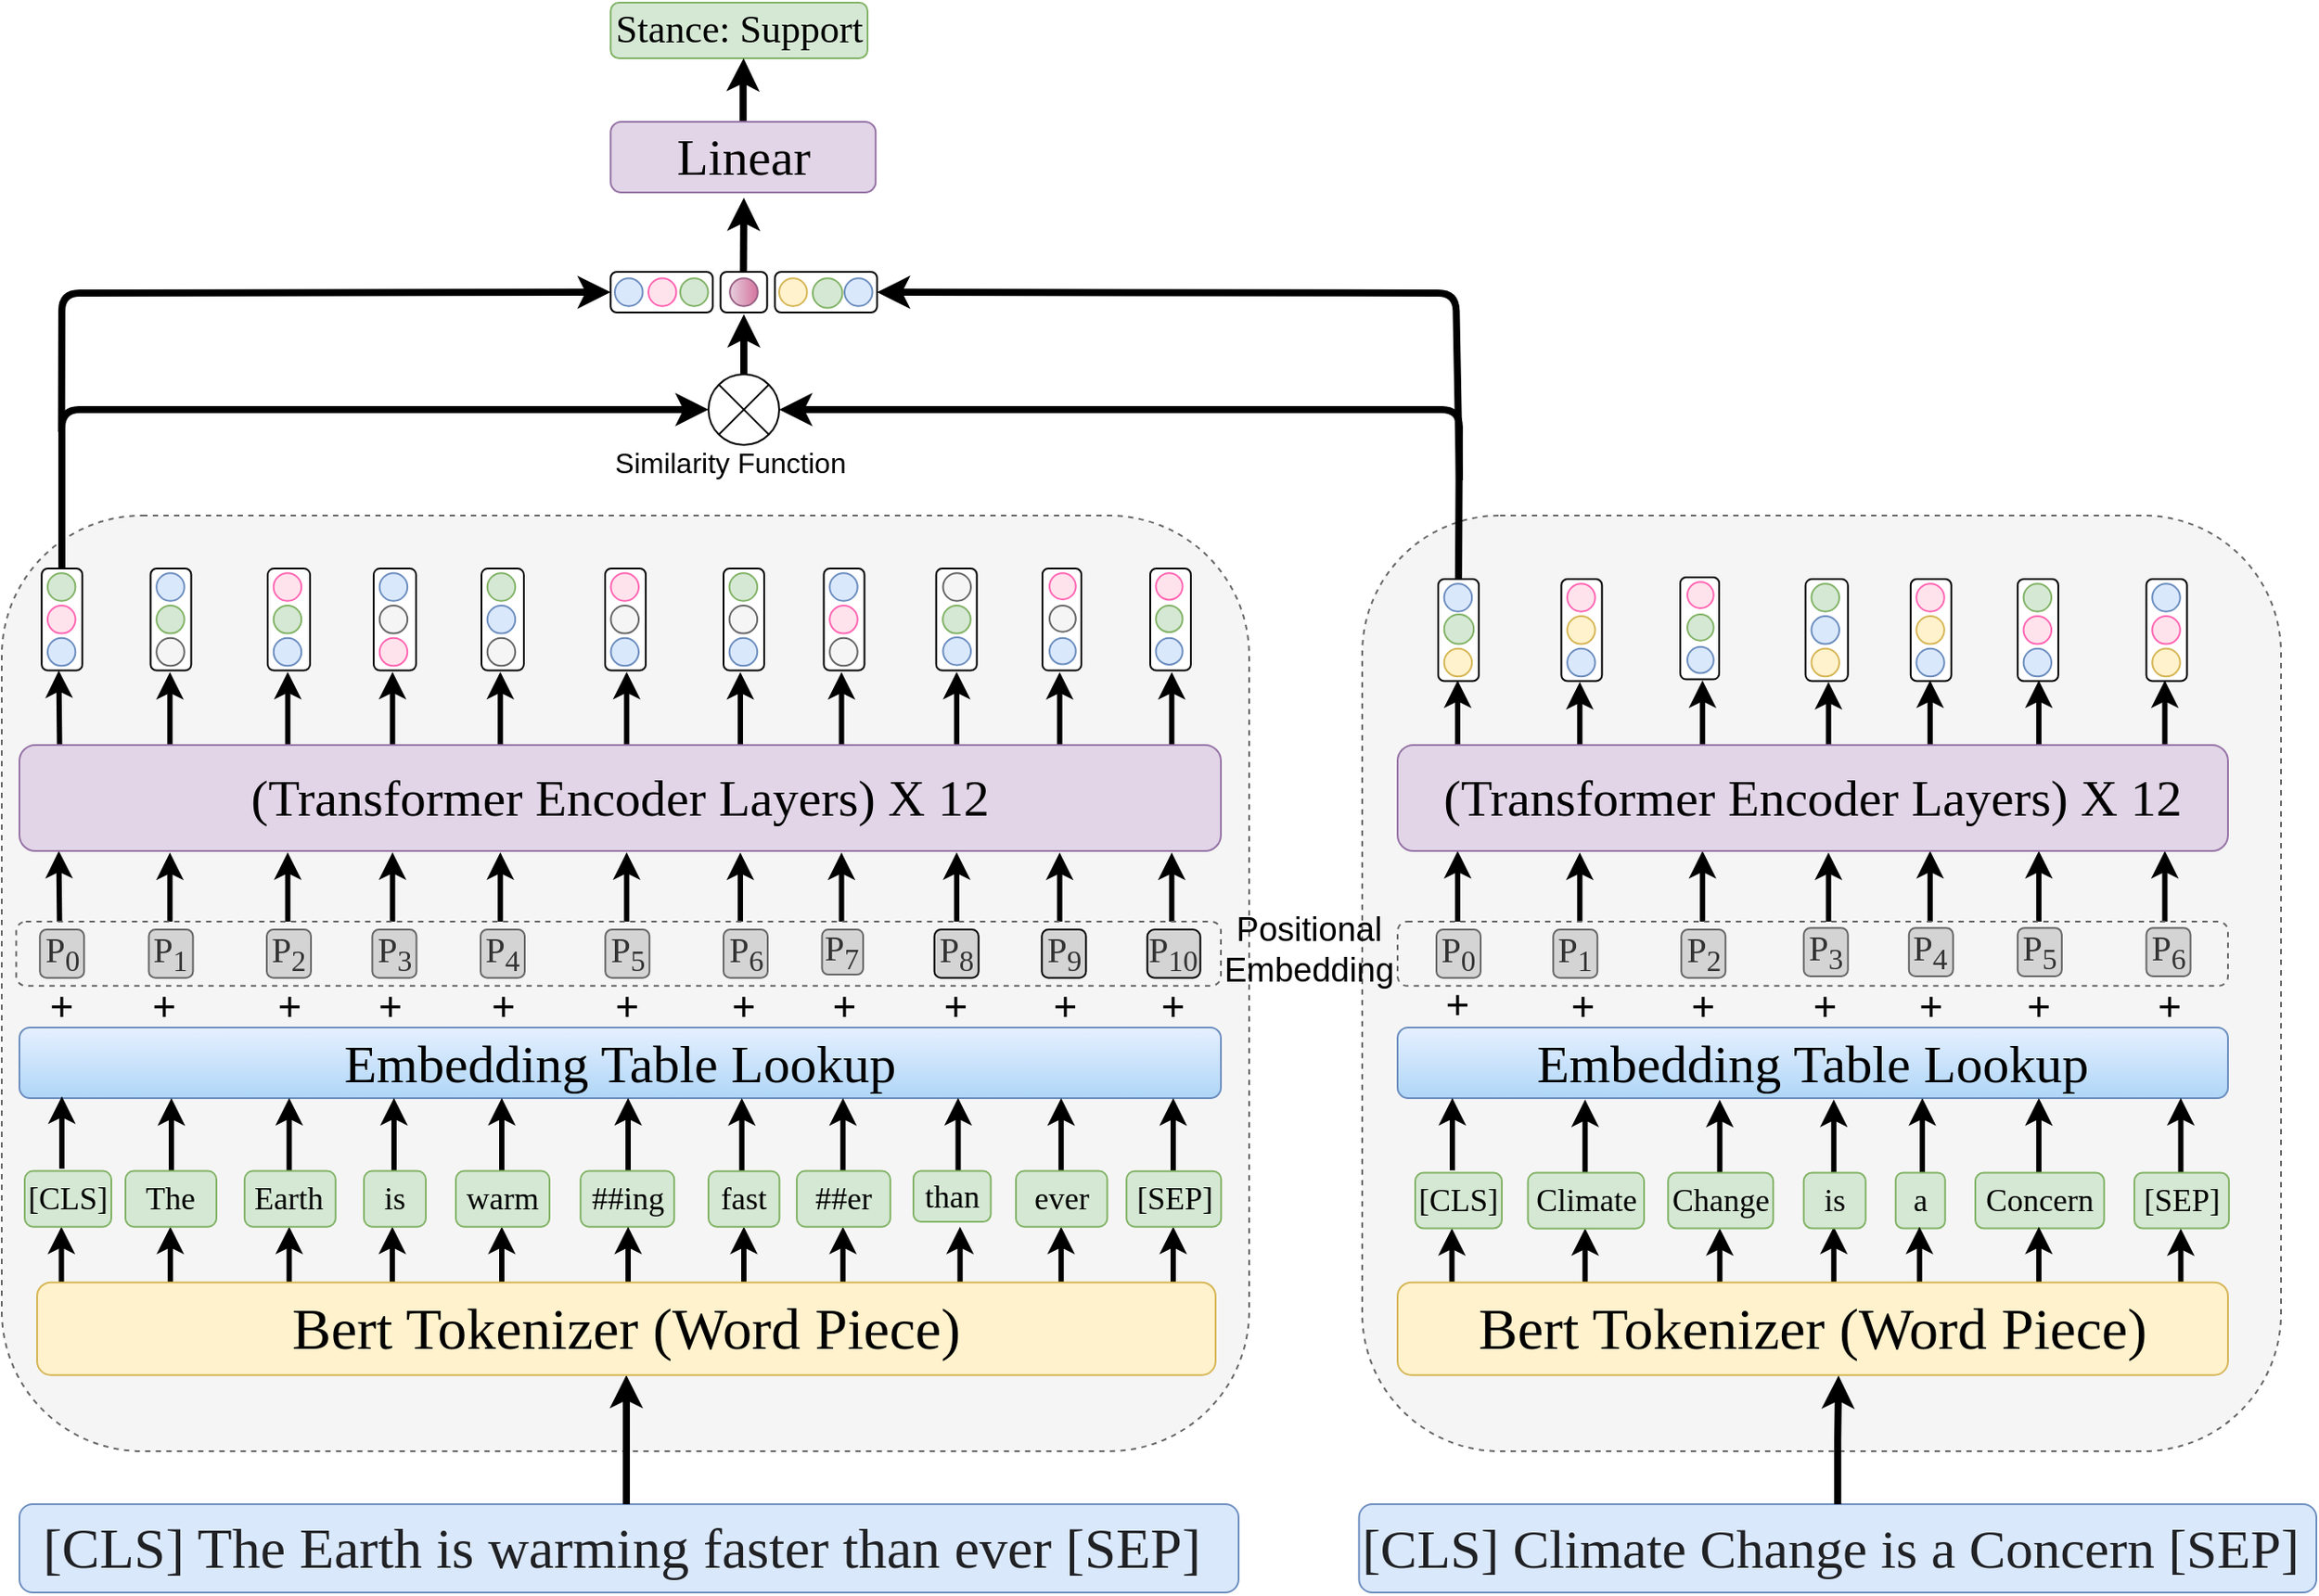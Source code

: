 <mxfile version="14.6.7" type="device"><diagram id="jkX1DswWl45TZI-s9BFj" name="Page-1"><mxGraphModel dx="2427" dy="1857" grid="1" gridSize="10" guides="1" tooltips="1" connect="1" arrows="1" fold="1" page="1" pageScale="1" pageWidth="850" pageHeight="1100" math="0" shadow="0"><root><mxCell id="0"/><mxCell id="1" parent="0"/><mxCell id="MdhPjPjLXiflIJWkKL2D-157" value="" style="rounded=1;whiteSpace=wrap;html=1;dashed=1;strokeColor=#666666;fontColor=#333333;fillColor=#F5F5F5;" vertex="1" parent="1"><mxGeometry x="-600" y="-660" width="706" height="530" as="geometry"/></mxCell><mxCell id="MdhPjPjLXiflIJWkKL2D-158" value="&lt;span style=&quot;color: rgb(32 , 33 , 36) ; text-align: left&quot;&gt;&lt;font style=&quot;font-size: 32px&quot; face=&quot;Times New Roman&quot;&gt;[CLS] The Earth is warming faster than ever [SEP]&amp;nbsp;&lt;/font&gt;&lt;br&gt;&lt;/span&gt;" style="rounded=1;whiteSpace=wrap;html=1;fillColor=#dae8fc;strokeColor=#6c8ebf;" vertex="1" parent="1"><mxGeometry x="-590" y="-100" width="690" height="50" as="geometry"/></mxCell><mxCell id="MdhPjPjLXiflIJWkKL2D-159" value="" style="endArrow=classic;html=1;strokeWidth=3;" edge="1" parent="1"><mxGeometry x="-647.12" y="-714.141" width="66.935" height="52.525" as="geometry"><mxPoint x="-566.249" y="-204.646" as="sourcePoint"/><mxPoint x="-566.249" y="-257.172" as="targetPoint"/></mxGeometry></mxCell><mxCell id="MdhPjPjLXiflIJWkKL2D-160" value="" style="endArrow=classic;html=1;strokeWidth=3;" edge="1" parent="1"><mxGeometry x="-669.81" y="-714.141" width="66.935" height="52.525" as="geometry"><mxPoint x="-504.6" y="-204.646" as="sourcePoint"/><mxPoint x="-504.6" y="-257.172" as="targetPoint"/></mxGeometry></mxCell><mxCell id="MdhPjPjLXiflIJWkKL2D-161" value="&lt;font style=&quot;font-size: 30px&quot; face=&quot;Times New Roman&quot;&gt;Embedding Table Lookup&lt;/font&gt;" style="rounded=1;whiteSpace=wrap;html=1;strokeColor=#6c8ebf;fillColor=#E6F0FF;gradientColor=#AFD6F7;" vertex="1" parent="1"><mxGeometry x="-590" y="-370" width="680" height="40" as="geometry"/></mxCell><mxCell id="MdhPjPjLXiflIJWkKL2D-162" value="" style="endArrow=classic;html=1;strokeWidth=3;" edge="1" parent="1"><mxGeometry x="-647.01" y="-714.141" width="66.935" height="52.525" as="geometry"><mxPoint x="-566" y="-290" as="sourcePoint"/><mxPoint x="-566" y="-331" as="targetPoint"/></mxGeometry></mxCell><mxCell id="MdhPjPjLXiflIJWkKL2D-163" value="&lt;font style=&quot;font-size: 18px&quot; face=&quot;Times New Roman&quot;&gt;[CLS]&lt;/font&gt;" style="rounded=1;whiteSpace=wrap;html=1;fillColor=#d5e8d4;strokeColor=#82b366;" vertex="1" parent="1"><mxGeometry x="-587" y="-288.69" width="49" height="31.52" as="geometry"/></mxCell><mxCell id="MdhPjPjLXiflIJWkKL2D-164" value="" style="endArrow=classic;html=1;strokeWidth=3;" edge="1" parent="1"><mxGeometry x="-669.71" y="-714.141" width="66.935" height="52.525" as="geometry"><mxPoint x="-504" y="-267.677" as="sourcePoint"/><mxPoint x="-504" y="-330" as="targetPoint"/></mxGeometry></mxCell><mxCell id="MdhPjPjLXiflIJWkKL2D-165" value="&lt;font style=&quot;font-size: 18px&quot; face=&quot;Times New Roman&quot;&gt;The&lt;/font&gt;" style="rounded=1;whiteSpace=wrap;html=1;fillColor=#d5e8d4;strokeColor=#82b366;" vertex="1" parent="1"><mxGeometry x="-530" y="-288.69" width="51.48" height="31.52" as="geometry"/></mxCell><mxCell id="MdhPjPjLXiflIJWkKL2D-166" style="edgeStyle=orthogonalEdgeStyle;rounded=0;orthogonalLoop=1;jettySize=auto;html=1;entryX=0.5;entryY=1;entryDx=0;entryDy=0;strokeWidth=4;" edge="1" parent="1" source="MdhPjPjLXiflIJWkKL2D-158" target="MdhPjPjLXiflIJWkKL2D-197"><mxGeometry relative="1" as="geometry"><Array as="points"><mxPoint x="-246" y="-150"/></Array></mxGeometry></mxCell><mxCell id="MdhPjPjLXiflIJWkKL2D-169" value="" style="group" vertex="1" connectable="0" parent="1"><mxGeometry x="-199.996" y="-330.11" width="290.127" height="125.464" as="geometry"/></mxCell><mxCell id="MdhPjPjLXiflIJWkKL2D-170" value="" style="endArrow=classic;html=1;strokeWidth=3;" edge="1" parent="MdhPjPjLXiflIJWkKL2D-169"><mxGeometry x="-234.194" y="-384.031" width="66.935" height="52.525" as="geometry"><mxPoint x="20.0" y="125.464" as="sourcePoint"/><mxPoint x="20.0" y="72.938" as="targetPoint"/></mxGeometry></mxCell><mxCell id="MdhPjPjLXiflIJWkKL2D-171" value="" style="endArrow=classic;html=1;strokeWidth=3;" edge="1" parent="MdhPjPjLXiflIJWkKL2D-169"><mxGeometry x="-247.754" y="-384.031" width="66.935" height="52.525" as="geometry"><mxPoint x="76.093" y="125.464" as="sourcePoint"/><mxPoint x="76.093" y="72.938" as="targetPoint"/></mxGeometry></mxCell><mxCell id="MdhPjPjLXiflIJWkKL2D-172" value="" style="endArrow=classic;html=1;strokeWidth=3;" edge="1" parent="MdhPjPjLXiflIJWkKL2D-169"><mxGeometry x="-252.564" y="-384.031" width="66.935" height="52.525" as="geometry"><mxPoint x="142.355" y="125.464" as="sourcePoint"/><mxPoint x="142.355" y="72.938" as="targetPoint"/></mxGeometry></mxCell><mxCell id="MdhPjPjLXiflIJWkKL2D-173" value="" style="endArrow=classic;html=1;strokeWidth=3;" edge="1" parent="MdhPjPjLXiflIJWkKL2D-169"><mxGeometry x="-259.274" y="-384.031" width="66.935" height="52.525" as="geometry"><mxPoint x="199.569" y="125.464" as="sourcePoint"/><mxPoint x="199.569" y="72.938" as="targetPoint"/></mxGeometry></mxCell><mxCell id="MdhPjPjLXiflIJWkKL2D-174" value="" style="endArrow=classic;html=1;strokeWidth=3;" edge="1" parent="MdhPjPjLXiflIJWkKL2D-169"><mxGeometry x="-258.754" y="-384.031" width="66.935" height="52.525" as="geometry"><mxPoint x="263.008" y="125.464" as="sourcePoint"/><mxPoint x="263.008" y="72.938" as="targetPoint"/></mxGeometry></mxCell><mxCell id="MdhPjPjLXiflIJWkKL2D-175" value="" style="endArrow=classic;html=1;strokeWidth=3;" edge="1" parent="MdhPjPjLXiflIJWkKL2D-169"><mxGeometry x="-235.354" y="-384.031" width="66.935" height="52.525" as="geometry"><mxPoint x="18.84" y="56.11" as="sourcePoint"/><mxPoint x="18.84" y="0.11" as="targetPoint"/></mxGeometry></mxCell><mxCell id="MdhPjPjLXiflIJWkKL2D-176" value="" style="endArrow=classic;html=1;strokeWidth=3;" edge="1" parent="MdhPjPjLXiflIJWkKL2D-169"><mxGeometry x="-247.644" y="-384.031" width="66.935" height="52.525" as="geometry"><mxPoint x="76.096" y="62.433" as="sourcePoint"/><mxPoint x="76.096" y="0.11" as="targetPoint"/></mxGeometry></mxCell><mxCell id="MdhPjPjLXiflIJWkKL2D-177" value="" style="endArrow=classic;html=1;strokeWidth=3;" edge="1" parent="MdhPjPjLXiflIJWkKL2D-169"><mxGeometry x="-253.534" y="-384.141" width="66.935" height="52.525" as="geometry"><mxPoint x="141.278" y="62.323" as="sourcePoint"/><mxPoint x="141.278" as="targetPoint"/></mxGeometry></mxCell><mxCell id="MdhPjPjLXiflIJWkKL2D-178" value="" style="endArrow=classic;html=1;strokeWidth=3;" edge="1" parent="MdhPjPjLXiflIJWkKL2D-169"><mxGeometry x="-259.164" y="-384.031" width="66.935" height="52.525" as="geometry"><mxPoint x="199.571" y="62.433" as="sourcePoint"/><mxPoint x="199.571" y="0.11" as="targetPoint"/></mxGeometry></mxCell><mxCell id="MdhPjPjLXiflIJWkKL2D-179" value="" style="endArrow=classic;html=1;strokeWidth=3;" edge="1" parent="MdhPjPjLXiflIJWkKL2D-169"><mxGeometry x="-258.654" y="-384.031" width="66.935" height="52.525" as="geometry"><mxPoint x="263.001" y="62.433" as="sourcePoint"/><mxPoint x="263.001" y="0.11" as="targetPoint"/></mxGeometry></mxCell><mxCell id="MdhPjPjLXiflIJWkKL2D-180" value="&lt;font style=&quot;font-size: 18px&quot; face=&quot;Times New Roman&quot;&gt;##er&lt;/font&gt;" style="rounded=1;whiteSpace=wrap;html=1;fillColor=#d5e8d4;strokeColor=#82b366;" vertex="1" parent="MdhPjPjLXiflIJWkKL2D-169"><mxGeometry x="49.976" y="41.42" width="52.92" height="31.52" as="geometry"/></mxCell><mxCell id="MdhPjPjLXiflIJWkKL2D-181" value="&lt;font style=&quot;font-size: 18px&quot; face=&quot;Times New Roman&quot;&gt;than&lt;/font&gt;" style="rounded=1;whiteSpace=wrap;html=1;fillColor=#d5e8d4;strokeColor=#82b366;" vertex="1" parent="MdhPjPjLXiflIJWkKL2D-169"><mxGeometry x="115.996" y="41.42" width="43.76" height="28.69" as="geometry"/></mxCell><mxCell id="MdhPjPjLXiflIJWkKL2D-182" value="&lt;font style=&quot;font-size: 18px&quot; face=&quot;Times New Roman&quot;&gt;fast&lt;/font&gt;" style="rounded=1;whiteSpace=wrap;html=1;fillColor=#d5e8d4;strokeColor=#82b366;" vertex="1" parent="MdhPjPjLXiflIJWkKL2D-169"><mxGeometry y="41.423" width="40.161" height="31.515" as="geometry"/></mxCell><mxCell id="MdhPjPjLXiflIJWkKL2D-183" value="&lt;font style=&quot;font-size: 18px&quot; face=&quot;Times New Roman&quot;&gt;ever&lt;/font&gt;" style="rounded=1;whiteSpace=wrap;html=1;fillColor=#d5e8d4;strokeColor=#82b366;" vertex="1" parent="MdhPjPjLXiflIJWkKL2D-169"><mxGeometry x="173.996" y="41.42" width="51.69" height="31.52" as="geometry"/></mxCell><mxCell id="MdhPjPjLXiflIJWkKL2D-184" value="&lt;font style=&quot;font-size: 18px&quot; face=&quot;Times New Roman&quot;&gt;[SEP]&lt;/font&gt;" style="rounded=1;whiteSpace=wrap;html=1;fillColor=#d5e8d4;strokeColor=#82b366;" vertex="1" parent="MdhPjPjLXiflIJWkKL2D-169"><mxGeometry x="236.578" y="41.423" width="53.548" height="31.515" as="geometry"/></mxCell><mxCell id="MdhPjPjLXiflIJWkKL2D-185" value="" style="endArrow=classic;html=1;strokeWidth=3;" edge="1" parent="1"><mxGeometry x="-603.03" y="-714.251" width="66.935" height="52.525" as="geometry"><mxPoint x="-437.32" y="-267.787" as="sourcePoint"/><mxPoint x="-437.32" y="-330.11" as="targetPoint"/></mxGeometry></mxCell><mxCell id="MdhPjPjLXiflIJWkKL2D-186" value="" style="endArrow=classic;html=1;strokeWidth=3;" edge="1" parent="1"><mxGeometry x="-543.72" y="-714.251" width="66.935" height="52.525" as="geometry"><mxPoint x="-378.01" y="-267.787" as="sourcePoint"/><mxPoint x="-378.01" y="-330.11" as="targetPoint"/></mxGeometry></mxCell><mxCell id="MdhPjPjLXiflIJWkKL2D-187" value="" style="endArrow=classic;html=1;strokeWidth=3;" edge="1" parent="1"><mxGeometry x="-482.71" y="-714.251" width="66.935" height="52.525" as="geometry"><mxPoint x="-317.0" y="-267.787" as="sourcePoint"/><mxPoint x="-317.0" y="-330.11" as="targetPoint"/></mxGeometry></mxCell><mxCell id="MdhPjPjLXiflIJWkKL2D-188" value="" style="endArrow=classic;html=1;strokeWidth=3;" edge="1" parent="1"><mxGeometry x="-411.21" y="-714.251" width="66.935" height="52.525" as="geometry"><mxPoint x="-245.5" y="-267.787" as="sourcePoint"/><mxPoint x="-245.5" y="-330.11" as="targetPoint"/></mxGeometry></mxCell><mxCell id="MdhPjPjLXiflIJWkKL2D-189" value="" style="endArrow=classic;html=1;strokeWidth=3;" edge="1" parent="1"><mxGeometry x="-603.03" y="-641.311" width="66.935" height="52.525" as="geometry"><mxPoint x="-437.32" y="-194.847" as="sourcePoint"/><mxPoint x="-437.32" y="-257.17" as="targetPoint"/></mxGeometry></mxCell><mxCell id="MdhPjPjLXiflIJWkKL2D-190" value="" style="endArrow=classic;html=1;strokeWidth=3;" edge="1" parent="1"><mxGeometry x="-544.65" y="-641.311" width="66.935" height="52.525" as="geometry"><mxPoint x="-378.94" y="-194.847" as="sourcePoint"/><mxPoint x="-378.94" y="-257.17" as="targetPoint"/></mxGeometry></mxCell><mxCell id="MdhPjPjLXiflIJWkKL2D-191" value="" style="endArrow=classic;html=1;strokeWidth=3;" edge="1" parent="1"><mxGeometry x="-482.71" y="-641.311" width="66.935" height="52.525" as="geometry"><mxPoint x="-317.0" y="-194.847" as="sourcePoint"/><mxPoint x="-317.0" y="-257.17" as="targetPoint"/></mxGeometry></mxCell><mxCell id="MdhPjPjLXiflIJWkKL2D-192" value="&lt;font style=&quot;font-size: 18px&quot; face=&quot;Times New Roman&quot;&gt;Earth&lt;/font&gt;" style="rounded=1;whiteSpace=wrap;html=1;fillColor=#d5e8d4;strokeColor=#82b366;" vertex="1" parent="1"><mxGeometry x="-462.56" y="-288.69" width="51.48" height="31.52" as="geometry"/></mxCell><mxCell id="MdhPjPjLXiflIJWkKL2D-193" value="&lt;font style=&quot;font-size: 18px&quot; face=&quot;Times New Roman&quot;&gt;is&lt;/font&gt;" style="rounded=1;whiteSpace=wrap;html=1;fillColor=#d5e8d4;strokeColor=#82b366;" vertex="1" parent="1"><mxGeometry x="-395.02" y="-288.69" width="35.02" height="31.52" as="geometry"/></mxCell><mxCell id="MdhPjPjLXiflIJWkKL2D-194" value="&lt;font style=&quot;font-size: 18px&quot; face=&quot;Times New Roman&quot;&gt;warm&lt;/font&gt;" style="rounded=1;whiteSpace=wrap;html=1;fillColor=#d5e8d4;strokeColor=#82b366;" vertex="1" parent="1"><mxGeometry x="-343" y="-288.69" width="53" height="31.52" as="geometry"/></mxCell><mxCell id="MdhPjPjLXiflIJWkKL2D-195" value="&lt;font style=&quot;font-size: 18px&quot; face=&quot;Times New Roman&quot;&gt;##ing&lt;/font&gt;" style="rounded=1;whiteSpace=wrap;html=1;fillColor=#d5e8d4;strokeColor=#82b366;" vertex="1" parent="1"><mxGeometry x="-272.4" y="-288.69" width="53" height="31.52" as="geometry"/></mxCell><mxCell id="MdhPjPjLXiflIJWkKL2D-196" value="" style="endArrow=classic;html=1;strokeWidth=3;" edge="1" parent="1"><mxGeometry x="-411.21" y="-641.311" width="66.935" height="52.525" as="geometry"><mxPoint x="-245.5" y="-194.847" as="sourcePoint"/><mxPoint x="-245.5" y="-257.17" as="targetPoint"/></mxGeometry></mxCell><mxCell id="MdhPjPjLXiflIJWkKL2D-197" value="&lt;font style=&quot;font-size: 33px&quot; face=&quot;Times New Roman&quot;&gt;Bert Tokenizer (Word Piece)&lt;/font&gt;" style="rounded=1;whiteSpace=wrap;html=1;fillColor=#fff2cc;strokeColor=#d6b656;" vertex="1" parent="1"><mxGeometry x="-580" y="-225.66" width="667" height="52.53" as="geometry"/></mxCell><mxCell id="MdhPjPjLXiflIJWkKL2D-198" value="&lt;font style=&quot;font-size: 23px&quot;&gt;+&lt;/font&gt;" style="text;html=1;strokeColor=none;fillColor=none;align=center;verticalAlign=middle;whiteSpace=wrap;rounded=0;dashed=1;" vertex="1" parent="1"><mxGeometry x="-528" y="-391" width="40" height="18.21" as="geometry"/></mxCell><mxCell id="MdhPjPjLXiflIJWkKL2D-199" value="&lt;font style=&quot;font-size: 23px&quot;&gt;+&lt;/font&gt;" style="text;html=1;strokeColor=none;fillColor=none;align=center;verticalAlign=middle;whiteSpace=wrap;rounded=0;dashed=1;" vertex="1" parent="1"><mxGeometry x="-585.9" y="-391" width="40" height="18.21" as="geometry"/></mxCell><mxCell id="MdhPjPjLXiflIJWkKL2D-200" value="&lt;font style=&quot;font-size: 23px&quot;&gt;+&lt;/font&gt;" style="text;html=1;strokeColor=none;fillColor=none;align=center;verticalAlign=middle;whiteSpace=wrap;rounded=0;dashed=1;" vertex="1" parent="1"><mxGeometry x="-457.5" y="-391" width="40" height="18.21" as="geometry"/></mxCell><mxCell id="MdhPjPjLXiflIJWkKL2D-201" value="&lt;font style=&quot;font-size: 23px&quot;&gt;+&lt;/font&gt;" style="text;html=1;strokeColor=none;fillColor=none;align=center;verticalAlign=middle;whiteSpace=wrap;rounded=0;dashed=1;" vertex="1" parent="1"><mxGeometry x="-400" y="-391" width="40" height="18.21" as="geometry"/></mxCell><mxCell id="MdhPjPjLXiflIJWkKL2D-202" value="&lt;font style=&quot;font-size: 23px&quot;&gt;+&lt;/font&gt;" style="text;html=1;strokeColor=none;fillColor=none;align=center;verticalAlign=middle;whiteSpace=wrap;rounded=0;dashed=1;" vertex="1" parent="1"><mxGeometry x="-336.5" y="-391" width="40" height="18.21" as="geometry"/></mxCell><mxCell id="MdhPjPjLXiflIJWkKL2D-203" value="&lt;font style=&quot;font-size: 23px&quot;&gt;+&lt;/font&gt;" style="text;html=1;strokeColor=none;fillColor=none;align=center;verticalAlign=middle;whiteSpace=wrap;rounded=0;dashed=1;" vertex="1" parent="1"><mxGeometry x="-265.9" y="-391" width="40" height="18.21" as="geometry"/></mxCell><mxCell id="MdhPjPjLXiflIJWkKL2D-204" value="" style="endArrow=classic;html=1;strokeWidth=3;entryX=0.036;entryY=0.98;entryDx=0;entryDy=0;entryPerimeter=0;" edge="1" parent="1"><mxGeometry x="-647.83" y="-853.231" width="66.935" height="52.525" as="geometry"><mxPoint x="-567.066" y="-406.767" as="sourcePoint"/><mxPoint x="-567.725" y="-469.998" as="targetPoint"/></mxGeometry></mxCell><mxCell id="MdhPjPjLXiflIJWkKL2D-205" value="" style="endArrow=classic;html=1;strokeWidth=3;" edge="1" parent="1"><mxGeometry x="-670.53" y="-853.231" width="66.935" height="52.525" as="geometry"><mxPoint x="-504.82" y="-406.767" as="sourcePoint"/><mxPoint x="-504.82" y="-469.09" as="targetPoint"/></mxGeometry></mxCell><mxCell id="MdhPjPjLXiflIJWkKL2D-206" value="" style="endArrow=classic;html=1;strokeWidth=3;" edge="1" parent="1"><mxGeometry x="-236.174" y="-523.121" width="66.935" height="52.525" as="geometry"><mxPoint x="-181.976" y="-413.09" as="sourcePoint"/><mxPoint x="-181.976" y="-469.09" as="targetPoint"/></mxGeometry></mxCell><mxCell id="MdhPjPjLXiflIJWkKL2D-207" value="" style="endArrow=classic;html=1;strokeWidth=3;" edge="1" parent="1"><mxGeometry x="-248.464" y="-523.121" width="66.935" height="52.525" as="geometry"><mxPoint x="-124.72" y="-406.767" as="sourcePoint"/><mxPoint x="-124.72" y="-469.09" as="targetPoint"/></mxGeometry></mxCell><mxCell id="MdhPjPjLXiflIJWkKL2D-208" value="" style="endArrow=classic;html=1;strokeWidth=3;" edge="1" parent="1"><mxGeometry x="-254.354" y="-523.231" width="66.935" height="52.525" as="geometry"><mxPoint x="-59.538" y="-406.877" as="sourcePoint"/><mxPoint x="-59.538" y="-469.2" as="targetPoint"/></mxGeometry></mxCell><mxCell id="MdhPjPjLXiflIJWkKL2D-209" value="" style="endArrow=classic;html=1;strokeWidth=3;" edge="1" parent="1"><mxGeometry x="-259.984" y="-523.121" width="66.935" height="52.525" as="geometry"><mxPoint x="-1.244" y="-406.767" as="sourcePoint"/><mxPoint x="-1.244" y="-469.09" as="targetPoint"/></mxGeometry></mxCell><mxCell id="MdhPjPjLXiflIJWkKL2D-210" value="" style="endArrow=classic;html=1;strokeWidth=3;" edge="1" parent="1"><mxGeometry x="-259.474" y="-523.121" width="66.935" height="52.525" as="geometry"><mxPoint x="62.185" y="-406.767" as="sourcePoint"/><mxPoint x="62.185" y="-469.09" as="targetPoint"/></mxGeometry></mxCell><mxCell id="MdhPjPjLXiflIJWkKL2D-211" value="" style="endArrow=classic;html=1;strokeWidth=3;" edge="1" parent="1"><mxGeometry x="-603.85" y="-853.341" width="66.935" height="52.525" as="geometry"><mxPoint x="-438.14" y="-406.877" as="sourcePoint"/><mxPoint x="-438.14" y="-469.2" as="targetPoint"/></mxGeometry></mxCell><mxCell id="MdhPjPjLXiflIJWkKL2D-212" value="" style="endArrow=classic;html=1;strokeWidth=3;" edge="1" parent="1"><mxGeometry x="-544.54" y="-853.341" width="66.935" height="52.525" as="geometry"><mxPoint x="-378.83" y="-406.877" as="sourcePoint"/><mxPoint x="-378.83" y="-469.2" as="targetPoint"/></mxGeometry></mxCell><mxCell id="MdhPjPjLXiflIJWkKL2D-213" value="" style="endArrow=classic;html=1;strokeWidth=3;" edge="1" parent="1"><mxGeometry x="-483.53" y="-853.341" width="66.935" height="52.525" as="geometry"><mxPoint x="-317.82" y="-406.877" as="sourcePoint"/><mxPoint x="-317.82" y="-469.2" as="targetPoint"/></mxGeometry></mxCell><mxCell id="MdhPjPjLXiflIJWkKL2D-214" value="" style="endArrow=classic;html=1;strokeWidth=3;" edge="1" parent="1"><mxGeometry x="-412.03" y="-853.341" width="66.935" height="52.525" as="geometry"><mxPoint x="-246.32" y="-406.877" as="sourcePoint"/><mxPoint x="-246.32" y="-469.2" as="targetPoint"/></mxGeometry></mxCell><mxCell id="MdhPjPjLXiflIJWkKL2D-215" value="&lt;font style=&quot;font-size: 23px&quot;&gt;+&lt;/font&gt;" style="text;html=1;strokeColor=none;fillColor=none;align=center;verticalAlign=middle;whiteSpace=wrap;rounded=0;dashed=1;" vertex="1" parent="1"><mxGeometry x="-200.0" y="-391" width="40" height="18.21" as="geometry"/></mxCell><mxCell id="MdhPjPjLXiflIJWkKL2D-216" value="&lt;font style=&quot;font-size: 23px&quot;&gt;+&lt;/font&gt;" style="text;html=1;strokeColor=none;fillColor=none;align=center;verticalAlign=middle;whiteSpace=wrap;rounded=0;dashed=1;" vertex="1" parent="1"><mxGeometry x="-143.25" y="-391" width="40" height="18.21" as="geometry"/></mxCell><mxCell id="MdhPjPjLXiflIJWkKL2D-217" value="&lt;font style=&quot;font-size: 23px&quot;&gt;+&lt;/font&gt;" style="text;html=1;strokeColor=none;fillColor=none;align=center;verticalAlign=middle;whiteSpace=wrap;rounded=0;dashed=1;" vertex="1" parent="1"><mxGeometry x="-79.65" y="-391" width="40" height="18.21" as="geometry"/></mxCell><mxCell id="MdhPjPjLXiflIJWkKL2D-218" value="&lt;font style=&quot;font-size: 23px&quot;&gt;+&lt;/font&gt;" style="text;html=1;strokeColor=none;fillColor=none;align=center;verticalAlign=middle;whiteSpace=wrap;rounded=0;dashed=1;" vertex="1" parent="1"><mxGeometry x="-18.24" y="-391" width="40" height="18.21" as="geometry"/></mxCell><mxCell id="MdhPjPjLXiflIJWkKL2D-219" value="&lt;font style=&quot;font-size: 23px&quot;&gt;+&lt;/font&gt;" style="text;html=1;strokeColor=none;fillColor=none;align=center;verticalAlign=middle;whiteSpace=wrap;rounded=0;dashed=1;" vertex="1" parent="1"><mxGeometry x="43.34" y="-391" width="40" height="18.21" as="geometry"/></mxCell><mxCell id="MdhPjPjLXiflIJWkKL2D-220" value="" style="group" vertex="1" connectable="0" parent="1"><mxGeometry x="-591.81" y="-430" width="681.81" height="36.42" as="geometry"/></mxCell><mxCell id="MdhPjPjLXiflIJWkKL2D-221" value="" style="rounded=1;whiteSpace=wrap;html=1;strokeWidth=1;dashed=1;fillColor=#f5f5f5;strokeColor=#666666;fontColor=#333333;" vertex="1" parent="MdhPjPjLXiflIJWkKL2D-220"><mxGeometry width="681.81" height="36.42" as="geometry"/></mxCell><mxCell id="MdhPjPjLXiflIJWkKL2D-222" value="&lt;font style=&quot;font-size: 20px&quot;&gt;&lt;span style=&quot;font-family: &amp;#34;times new roman&amp;#34;&quot;&gt;P&lt;/span&gt;&lt;sub style=&quot;font-family: &amp;#34;times new roman&amp;#34;&quot;&gt;1&lt;/sub&gt;&lt;/font&gt;" style="rounded=1;whiteSpace=wrap;html=1;strokeWidth=1;strokeColor=#666666;fontColor=#333333;fillColor=#D4D4D4;" vertex="1" parent="MdhPjPjLXiflIJWkKL2D-220"><mxGeometry x="75.05" y="4.555" width="25" height="27.315" as="geometry"/></mxCell><mxCell id="MdhPjPjLXiflIJWkKL2D-223" value="&lt;span style=&quot;font-size: 20px&quot;&gt;&lt;font face=&quot;Times New Roman&quot; style=&quot;font-size: 20px&quot;&gt;P&lt;sub&gt;0&lt;/sub&gt;&lt;/font&gt;&lt;/span&gt;" style="rounded=1;whiteSpace=wrap;html=1;strokeWidth=1;strokeColor=#666666;fontColor=#333333;fillColor=#D4D4D4;" vertex="1" parent="MdhPjPjLXiflIJWkKL2D-220"><mxGeometry x="13.41" y="4.555" width="25" height="27.315" as="geometry"/></mxCell><mxCell id="MdhPjPjLXiflIJWkKL2D-224" value="&lt;font style=&quot;font-size: 20px&quot;&gt;&lt;span style=&quot;font-family: &amp;#34;times new roman&amp;#34;&quot;&gt;P&lt;/span&gt;&lt;sub style=&quot;font-family: &amp;#34;times new roman&amp;#34;&quot;&gt;2&lt;/sub&gt;&lt;/font&gt;" style="rounded=1;whiteSpace=wrap;html=1;strokeWidth=1;strokeColor=#666666;fontColor=#333333;fillColor=#D4D4D4;" vertex="1" parent="MdhPjPjLXiflIJWkKL2D-220"><mxGeometry x="141.81" y="4.555" width="25" height="27.315" as="geometry"/></mxCell><mxCell id="MdhPjPjLXiflIJWkKL2D-225" value="&lt;font style=&quot;font-size: 20px&quot;&gt;&lt;span style=&quot;font-family: &amp;#34;times new roman&amp;#34;&quot;&gt;P&lt;/span&gt;&lt;sub style=&quot;font-family: &amp;#34;times new roman&amp;#34;&quot;&gt;3&lt;/sub&gt;&lt;/font&gt;" style="rounded=1;whiteSpace=wrap;html=1;strokeWidth=1;strokeColor=#666666;fontColor=#333333;fillColor=#D4D4D4;" vertex="1" parent="MdhPjPjLXiflIJWkKL2D-220"><mxGeometry x="201.53" y="4.555" width="25" height="27.315" as="geometry"/></mxCell><mxCell id="MdhPjPjLXiflIJWkKL2D-226" value="&lt;font style=&quot;font-size: 20px&quot;&gt;&lt;span style=&quot;font-family: &amp;#34;times new roman&amp;#34;&quot;&gt;P&lt;/span&gt;&lt;sub style=&quot;font-family: &amp;#34;times new roman&amp;#34;&quot;&gt;4&lt;/sub&gt;&lt;/font&gt;" style="rounded=1;whiteSpace=wrap;html=1;strokeWidth=1;strokeColor=#666666;fontColor=#333333;fillColor=#D4D4D4;" vertex="1" parent="MdhPjPjLXiflIJWkKL2D-220"><mxGeometry x="262.81" y="4.555" width="25" height="27.315" as="geometry"/></mxCell><mxCell id="MdhPjPjLXiflIJWkKL2D-227" value="&lt;font style=&quot;font-size: 20px&quot;&gt;&lt;span style=&quot;font-family: &amp;#34;times new roman&amp;#34;&quot;&gt;P&lt;/span&gt;&lt;sub style=&quot;font-family: &amp;#34;times new roman&amp;#34;&quot;&gt;5&lt;/sub&gt;&lt;/font&gt;" style="rounded=1;whiteSpace=wrap;html=1;strokeWidth=1;strokeColor=#666666;fontColor=#333333;fillColor=#D4D4D4;" vertex="1" parent="MdhPjPjLXiflIJWkKL2D-220"><mxGeometry x="333.41" y="4.555" width="25" height="27.315" as="geometry"/></mxCell><mxCell id="MdhPjPjLXiflIJWkKL2D-228" value="&lt;font style=&quot;font-size: 20px&quot;&gt;&lt;span style=&quot;color: rgb(51 , 51 , 51) ; font-family: &amp;#34;times new roman&amp;#34;&quot;&gt;P&lt;/span&gt;&lt;sub style=&quot;color: rgb(51 , 51 , 51) ; font-family: &amp;#34;times new roman&amp;#34;&quot;&gt;8&lt;/sub&gt;&lt;/font&gt;" style="rounded=1;whiteSpace=wrap;html=1;strokeWidth=1;fillColor=#D4D4D4;" vertex="1" parent="MdhPjPjLXiflIJWkKL2D-220"><mxGeometry x="519.66" y="4.555" width="25" height="27.315" as="geometry"/></mxCell><mxCell id="MdhPjPjLXiflIJWkKL2D-229" value="&lt;font style=&quot;font-size: 20px&quot;&gt;&lt;span style=&quot;font-family: &amp;#34;times new roman&amp;#34;&quot;&gt;P&lt;/span&gt;&lt;sub style=&quot;font-family: &amp;#34;times new roman&amp;#34;&quot;&gt;6&lt;/sub&gt;&lt;/font&gt;" style="rounded=1;whiteSpace=wrap;html=1;strokeWidth=1;strokeColor=#666666;fontColor=#333333;fillColor=#D4D4D4;" vertex="1" parent="MdhPjPjLXiflIJWkKL2D-220"><mxGeometry x="400.31" y="4.555" width="25" height="27.315" as="geometry"/></mxCell><mxCell id="MdhPjPjLXiflIJWkKL2D-230" value="&lt;font style=&quot;font-size: 20px&quot;&gt;&lt;span style=&quot;color: rgb(51 , 51 , 51) ; font-family: &amp;#34;times new roman&amp;#34;&quot;&gt;P&lt;/span&gt;&lt;sub style=&quot;color: rgb(51 , 51 , 51) ; font-family: &amp;#34;times new roman&amp;#34;&quot;&gt;9&lt;/sub&gt;&lt;/font&gt;" style="rounded=1;whiteSpace=wrap;html=1;strokeWidth=1;fillColor=#D4D4D4;" vertex="1" parent="MdhPjPjLXiflIJWkKL2D-220"><mxGeometry x="580.47" y="4.555" width="25" height="27.315" as="geometry"/></mxCell><mxCell id="MdhPjPjLXiflIJWkKL2D-231" value="&lt;font style=&quot;font-size: 20px&quot;&gt;&lt;span style=&quot;color: rgb(51 , 51 , 51) ; font-family: &amp;#34;times new roman&amp;#34;&quot;&gt;P&lt;/span&gt;&lt;sub style=&quot;color: rgb(51 , 51 , 51) ; font-family: &amp;#34;times new roman&amp;#34;&quot;&gt;10&lt;/sub&gt;&lt;/font&gt;" style="rounded=1;whiteSpace=wrap;html=1;strokeWidth=1;fillColor=#D4D4D4;" vertex="1" parent="MdhPjPjLXiflIJWkKL2D-220"><mxGeometry x="640.15" y="4.555" width="30" height="27.31" as="geometry"/></mxCell><mxCell id="MdhPjPjLXiflIJWkKL2D-232" value="&lt;font style=&quot;font-size: 20px&quot;&gt;&lt;span style=&quot;font-family: &amp;#34;times new roman&amp;#34;&quot;&gt;P&lt;/span&gt;&lt;sub style=&quot;font-family: &amp;#34;times new roman&amp;#34;&quot;&gt;7&lt;/sub&gt;&lt;/font&gt;" style="rounded=1;whiteSpace=wrap;html=1;strokeWidth=1;strokeColor=#666666;fontColor=#333333;fillColor=#D4D4D4;" vertex="1" parent="MdhPjPjLXiflIJWkKL2D-220"><mxGeometry x="456.06" y="4.56" width="23.29" height="25.44" as="geometry"/></mxCell><mxCell id="MdhPjPjLXiflIJWkKL2D-233" value="" style="endArrow=classic;html=1;strokeWidth=3;entryX=0.036;entryY=0.98;entryDx=0;entryDy=0;entryPerimeter=0;" edge="1" parent="1"><mxGeometry x="-647.83" y="-955.451" width="66.935" height="52.525" as="geometry"><mxPoint x="-567.066" y="-508.987" as="sourcePoint"/><mxPoint x="-567.725" y="-572.218" as="targetPoint"/></mxGeometry></mxCell><mxCell id="MdhPjPjLXiflIJWkKL2D-234" value="" style="endArrow=classic;html=1;strokeWidth=3;" edge="1" parent="1"><mxGeometry x="-670.53" y="-955.451" width="66.935" height="52.525" as="geometry"><mxPoint x="-504.82" y="-508.987" as="sourcePoint"/><mxPoint x="-504.82" y="-571.31" as="targetPoint"/></mxGeometry></mxCell><mxCell id="MdhPjPjLXiflIJWkKL2D-235" value="" style="endArrow=classic;html=1;strokeWidth=3;" edge="1" parent="1"><mxGeometry x="-236.174" y="-625.341" width="66.935" height="52.525" as="geometry"><mxPoint x="-181.976" y="-515.31" as="sourcePoint"/><mxPoint x="-181.976" y="-571.31" as="targetPoint"/></mxGeometry></mxCell><mxCell id="MdhPjPjLXiflIJWkKL2D-236" value="" style="endArrow=classic;html=1;strokeWidth=3;" edge="1" parent="1"><mxGeometry x="-248.464" y="-625.341" width="66.935" height="52.525" as="geometry"><mxPoint x="-124.72" y="-508.987" as="sourcePoint"/><mxPoint x="-124.72" y="-571.31" as="targetPoint"/></mxGeometry></mxCell><mxCell id="MdhPjPjLXiflIJWkKL2D-237" value="" style="endArrow=classic;html=1;strokeWidth=3;" edge="1" parent="1"><mxGeometry x="-254.354" y="-625.451" width="66.935" height="52.525" as="geometry"><mxPoint x="-59.538" y="-509.097" as="sourcePoint"/><mxPoint x="-59.538" y="-571.42" as="targetPoint"/></mxGeometry></mxCell><mxCell id="MdhPjPjLXiflIJWkKL2D-238" value="" style="endArrow=classic;html=1;strokeWidth=3;" edge="1" parent="1"><mxGeometry x="-259.984" y="-625.341" width="66.935" height="52.525" as="geometry"><mxPoint x="-1.244" y="-508.987" as="sourcePoint"/><mxPoint x="-1.244" y="-571.31" as="targetPoint"/></mxGeometry></mxCell><mxCell id="MdhPjPjLXiflIJWkKL2D-239" value="" style="endArrow=classic;html=1;strokeWidth=3;" edge="1" parent="1"><mxGeometry x="-259.474" y="-625.341" width="66.935" height="52.525" as="geometry"><mxPoint x="62.185" y="-508.987" as="sourcePoint"/><mxPoint x="62.185" y="-571.31" as="targetPoint"/></mxGeometry></mxCell><mxCell id="MdhPjPjLXiflIJWkKL2D-240" value="" style="endArrow=classic;html=1;strokeWidth=3;" edge="1" parent="1"><mxGeometry x="-603.85" y="-955.561" width="66.935" height="52.525" as="geometry"><mxPoint x="-438.14" y="-509.097" as="sourcePoint"/><mxPoint x="-438.14" y="-571.42" as="targetPoint"/></mxGeometry></mxCell><mxCell id="MdhPjPjLXiflIJWkKL2D-241" value="" style="endArrow=classic;html=1;strokeWidth=3;" edge="1" parent="1"><mxGeometry x="-544.54" y="-955.561" width="66.935" height="52.525" as="geometry"><mxPoint x="-378.83" y="-509.097" as="sourcePoint"/><mxPoint x="-378.83" y="-571.42" as="targetPoint"/></mxGeometry></mxCell><mxCell id="MdhPjPjLXiflIJWkKL2D-242" value="" style="endArrow=classic;html=1;strokeWidth=3;" edge="1" parent="1"><mxGeometry x="-483.53" y="-955.561" width="66.935" height="52.525" as="geometry"><mxPoint x="-317.82" y="-509.097" as="sourcePoint"/><mxPoint x="-317.82" y="-571.42" as="targetPoint"/></mxGeometry></mxCell><mxCell id="MdhPjPjLXiflIJWkKL2D-243" value="" style="endArrow=classic;html=1;strokeWidth=3;" edge="1" parent="1"><mxGeometry x="-412.03" y="-955.561" width="66.935" height="52.525" as="geometry"><mxPoint x="-246.32" y="-509.097" as="sourcePoint"/><mxPoint x="-246.32" y="-571.42" as="targetPoint"/></mxGeometry></mxCell><mxCell id="MdhPjPjLXiflIJWkKL2D-244" value="&lt;font face=&quot;Times New Roman&quot; style=&quot;font-size: 29px&quot;&gt;(Transformer Encoder Layers) X 12&lt;/font&gt;" style="rounded=1;whiteSpace=wrap;html=1;fillColor=#e1d5e7;strokeColor=#9673a6;" vertex="1" parent="1"><mxGeometry x="-590" y="-530" width="680" height="60" as="geometry"/></mxCell><mxCell id="MdhPjPjLXiflIJWkKL2D-245" value="" style="group" vertex="1" connectable="0" parent="1"><mxGeometry x="-11" y="-629.995" width="23" height="57.778" as="geometry"/></mxCell><mxCell id="MdhPjPjLXiflIJWkKL2D-246" value="" style="rounded=1;whiteSpace=wrap;html=1;" vertex="1" parent="MdhPjPjLXiflIJWkKL2D-245"><mxGeometry width="22" height="57.778" as="geometry"/></mxCell><mxCell id="MdhPjPjLXiflIJWkKL2D-247" value="" style="ellipse;whiteSpace=wrap;html=1;aspect=fixed;fontColor=#ffffff;fillColor=#FFE3EC;strokeColor=#FF66B3;" vertex="1" parent="MdhPjPjLXiflIJWkKL2D-245"><mxGeometry x="4.006" y="2.626" width="14.868" height="14.868" as="geometry"/></mxCell><mxCell id="MdhPjPjLXiflIJWkKL2D-248" value="" style="ellipse;whiteSpace=wrap;html=1;aspect=fixed;strokeColor=#666666;fontColor=#333333;fillColor=#f5f5f5;" vertex="1" parent="MdhPjPjLXiflIJWkKL2D-245"><mxGeometry x="4.006" y="21.01" width="14.868" height="14.868" as="geometry"/></mxCell><mxCell id="MdhPjPjLXiflIJWkKL2D-249" value="" style="ellipse;whiteSpace=wrap;html=1;aspect=fixed;strokeColor=#6c8ebf;fillColor=#dae8fc;" vertex="1" parent="MdhPjPjLXiflIJWkKL2D-245"><mxGeometry x="4.006" y="39.394" width="14.868" height="14.868" as="geometry"/></mxCell><mxCell id="MdhPjPjLXiflIJWkKL2D-250" value="" style="group" vertex="1" connectable="0" parent="1"><mxGeometry x="-71.15" y="-629.995" width="23" height="57.778" as="geometry"/></mxCell><mxCell id="MdhPjPjLXiflIJWkKL2D-251" value="" style="rounded=1;whiteSpace=wrap;html=1;" vertex="1" parent="MdhPjPjLXiflIJWkKL2D-250"><mxGeometry width="23" height="57.778" as="geometry"/></mxCell><mxCell id="MdhPjPjLXiflIJWkKL2D-252" value="" style="ellipse;whiteSpace=wrap;html=1;aspect=fixed;strokeColor=#666666;fillColor=#f5f5f5;fontColor=#333333;" vertex="1" parent="MdhPjPjLXiflIJWkKL2D-250"><mxGeometry x="3.9" y="2.626" width="15.758" height="15.758" as="geometry"/></mxCell><mxCell id="MdhPjPjLXiflIJWkKL2D-253" value="" style="ellipse;whiteSpace=wrap;html=1;aspect=fixed;strokeColor=#82b366;fillColor=#d5e8d4;" vertex="1" parent="MdhPjPjLXiflIJWkKL2D-250"><mxGeometry x="3.74" y="21.01" width="15.758" height="15.758" as="geometry"/></mxCell><mxCell id="MdhPjPjLXiflIJWkKL2D-254" value="" style="ellipse;whiteSpace=wrap;html=1;aspect=fixed;strokeColor=#6c8ebf;fillColor=#dae8fc;" vertex="1" parent="MdhPjPjLXiflIJWkKL2D-250"><mxGeometry x="3.9" y="38.995" width="15.758" height="15.758" as="geometry"/></mxCell><mxCell id="MdhPjPjLXiflIJWkKL2D-255" value="" style="group" vertex="1" connectable="0" parent="1"><mxGeometry x="-134.747" y="-629.995" width="23" height="57.778" as="geometry"/></mxCell><mxCell id="MdhPjPjLXiflIJWkKL2D-256" value="" style="rounded=1;whiteSpace=wrap;html=1;" vertex="1" parent="MdhPjPjLXiflIJWkKL2D-255"><mxGeometry width="23" height="57.778" as="geometry"/></mxCell><mxCell id="MdhPjPjLXiflIJWkKL2D-257" value="" style="ellipse;whiteSpace=wrap;html=1;aspect=fixed;strokeColor=#6c8ebf;fillColor=#dae8fc;" vertex="1" parent="MdhPjPjLXiflIJWkKL2D-255"><mxGeometry x="3.347" y="2.626" width="15.758" height="15.758" as="geometry"/></mxCell><mxCell id="MdhPjPjLXiflIJWkKL2D-258" value="" style="ellipse;whiteSpace=wrap;html=1;aspect=fixed;fontColor=#ffffff;fillColor=#FFE3EC;strokeColor=#FF66B3;" vertex="1" parent="MdhPjPjLXiflIJWkKL2D-255"><mxGeometry x="3.347" y="21.01" width="15.758" height="15.758" as="geometry"/></mxCell><mxCell id="MdhPjPjLXiflIJWkKL2D-259" value="" style="ellipse;whiteSpace=wrap;html=1;aspect=fixed;strokeColor=#666666;fillColor=#f5f5f5;fontColor=#333333;" vertex="1" parent="MdhPjPjLXiflIJWkKL2D-255"><mxGeometry x="3.347" y="39.394" width="15.758" height="15.758" as="geometry"/></mxCell><mxCell id="MdhPjPjLXiflIJWkKL2D-260" value="" style="group" vertex="1" connectable="0" parent="1"><mxGeometry x="-191.5" y="-629.995" width="23" height="57.778" as="geometry"/></mxCell><mxCell id="MdhPjPjLXiflIJWkKL2D-261" value="" style="rounded=1;whiteSpace=wrap;html=1;" vertex="1" parent="MdhPjPjLXiflIJWkKL2D-260"><mxGeometry width="23" height="57.778" as="geometry"/></mxCell><mxCell id="MdhPjPjLXiflIJWkKL2D-262" value="" style="ellipse;whiteSpace=wrap;html=1;aspect=fixed;strokeColor=#82b366;fillColor=#d5e8d4;" vertex="1" parent="MdhPjPjLXiflIJWkKL2D-260"><mxGeometry x="3.347" y="2.626" width="15.758" height="15.758" as="geometry"/></mxCell><mxCell id="MdhPjPjLXiflIJWkKL2D-263" value="" style="ellipse;whiteSpace=wrap;html=1;aspect=fixed;strokeColor=#666666;fillColor=#f5f5f5;fontColor=#333333;" vertex="1" parent="MdhPjPjLXiflIJWkKL2D-260"><mxGeometry x="3.347" y="21.01" width="15.758" height="15.758" as="geometry"/></mxCell><mxCell id="MdhPjPjLXiflIJWkKL2D-264" value="" style="ellipse;whiteSpace=wrap;html=1;aspect=fixed;strokeColor=#6c8ebf;fillColor=#dae8fc;" vertex="1" parent="MdhPjPjLXiflIJWkKL2D-260"><mxGeometry x="3.347" y="39.394" width="15.758" height="15.758" as="geometry"/></mxCell><mxCell id="MdhPjPjLXiflIJWkKL2D-265" value="" style="group" vertex="1" connectable="0" parent="1"><mxGeometry x="-258.5" y="-629.995" width="23" height="57.778" as="geometry"/></mxCell><mxCell id="MdhPjPjLXiflIJWkKL2D-266" value="" style="rounded=1;whiteSpace=wrap;html=1;" vertex="1" parent="MdhPjPjLXiflIJWkKL2D-265"><mxGeometry width="23" height="57.778" as="geometry"/></mxCell><mxCell id="MdhPjPjLXiflIJWkKL2D-267" value="" style="ellipse;whiteSpace=wrap;html=1;aspect=fixed;fontColor=#ffffff;fillColor=#FFE3EC;strokeColor=#FF66B3;" vertex="1" parent="MdhPjPjLXiflIJWkKL2D-265"><mxGeometry x="3.246" y="2.626" width="15.758" height="15.758" as="geometry"/></mxCell><mxCell id="MdhPjPjLXiflIJWkKL2D-268" value="" style="ellipse;whiteSpace=wrap;html=1;aspect=fixed;fillColor=#f5f5f5;strokeColor=#666666;fontColor=#333333;" vertex="1" parent="MdhPjPjLXiflIJWkKL2D-265"><mxGeometry x="3.246" y="21.01" width="15.758" height="15.758" as="geometry"/></mxCell><mxCell id="MdhPjPjLXiflIJWkKL2D-269" value="" style="ellipse;whiteSpace=wrap;html=1;aspect=fixed;strokeColor=#6c8ebf;fillColor=#dae8fc;" vertex="1" parent="MdhPjPjLXiflIJWkKL2D-265"><mxGeometry x="3.246" y="39.394" width="15.758" height="15.758" as="geometry"/></mxCell><mxCell id="MdhPjPjLXiflIJWkKL2D-270" value="" style="group" vertex="1" connectable="0" parent="1"><mxGeometry x="-328.498" y="-629.995" width="24" height="57.778" as="geometry"/></mxCell><mxCell id="MdhPjPjLXiflIJWkKL2D-271" value="" style="rounded=1;whiteSpace=wrap;html=1;" vertex="1" parent="MdhPjPjLXiflIJWkKL2D-270"><mxGeometry width="24" height="57.778" as="geometry"/></mxCell><mxCell id="MdhPjPjLXiflIJWkKL2D-272" value="" style="ellipse;whiteSpace=wrap;html=1;aspect=fixed;strokeColor=#82b366;fillColor=#d5e8d4;" vertex="1" parent="MdhPjPjLXiflIJWkKL2D-270"><mxGeometry x="3.347" y="2.626" width="15.758" height="15.758" as="geometry"/></mxCell><mxCell id="MdhPjPjLXiflIJWkKL2D-273" value="" style="ellipse;whiteSpace=wrap;html=1;aspect=fixed;strokeColor=#6c8ebf;fillColor=#dae8fc;" vertex="1" parent="MdhPjPjLXiflIJWkKL2D-270"><mxGeometry x="3.347" y="21.01" width="15.758" height="15.758" as="geometry"/></mxCell><mxCell id="MdhPjPjLXiflIJWkKL2D-274" value="" style="ellipse;whiteSpace=wrap;html=1;aspect=fixed;strokeColor=#666666;fillColor=#f5f5f5;fontColor=#333333;" vertex="1" parent="MdhPjPjLXiflIJWkKL2D-270"><mxGeometry x="3.347" y="39.394" width="15.758" height="15.758" as="geometry"/></mxCell><mxCell id="MdhPjPjLXiflIJWkKL2D-275" value="" style="group" vertex="1" connectable="0" parent="1"><mxGeometry x="-389.511" y="-629.995" width="24" height="57.778" as="geometry"/></mxCell><mxCell id="MdhPjPjLXiflIJWkKL2D-276" value="" style="rounded=1;whiteSpace=wrap;html=1;" vertex="1" parent="MdhPjPjLXiflIJWkKL2D-275"><mxGeometry width="24" height="57.778" as="geometry"/></mxCell><mxCell id="MdhPjPjLXiflIJWkKL2D-277" value="" style="ellipse;whiteSpace=wrap;html=1;aspect=fixed;strokeColor=#6c8ebf;fillColor=#dae8fc;" vertex="1" parent="MdhPjPjLXiflIJWkKL2D-275"><mxGeometry x="3.347" y="2.626" width="15.758" height="15.758" as="geometry"/></mxCell><mxCell id="MdhPjPjLXiflIJWkKL2D-278" value="" style="ellipse;whiteSpace=wrap;html=1;aspect=fixed;strokeColor=#666666;fontColor=#333333;fillColor=#f5f5f5;" vertex="1" parent="MdhPjPjLXiflIJWkKL2D-275"><mxGeometry x="3.347" y="21.01" width="15.758" height="15.758" as="geometry"/></mxCell><mxCell id="MdhPjPjLXiflIJWkKL2D-279" value="" style="ellipse;whiteSpace=wrap;html=1;aspect=fixed;fontColor=#ffffff;fillColor=#FFE3EC;strokeColor=#FF66B3;" vertex="1" parent="MdhPjPjLXiflIJWkKL2D-275"><mxGeometry x="3.347" y="39.394" width="15.758" height="15.758" as="geometry"/></mxCell><mxCell id="MdhPjPjLXiflIJWkKL2D-280" value="" style="group" vertex="1" connectable="0" parent="1"><mxGeometry x="-449.5" y="-629.995" width="24" height="57.778" as="geometry"/></mxCell><mxCell id="MdhPjPjLXiflIJWkKL2D-281" value="" style="rounded=1;whiteSpace=wrap;html=1;" vertex="1" parent="MdhPjPjLXiflIJWkKL2D-280"><mxGeometry width="24" height="57.778" as="geometry"/></mxCell><mxCell id="MdhPjPjLXiflIJWkKL2D-282" value="" style="ellipse;whiteSpace=wrap;html=1;aspect=fixed;fontColor=#ffffff;fillColor=#FFE3EC;strokeColor=#FF66B3;" vertex="1" parent="MdhPjPjLXiflIJWkKL2D-280"><mxGeometry x="3.347" y="2.626" width="15.758" height="15.758" as="geometry"/></mxCell><mxCell id="MdhPjPjLXiflIJWkKL2D-283" value="" style="ellipse;whiteSpace=wrap;html=1;aspect=fixed;strokeColor=#82b366;fillColor=#d5e8d4;" vertex="1" parent="MdhPjPjLXiflIJWkKL2D-280"><mxGeometry x="3.347" y="21.01" width="15.758" height="15.758" as="geometry"/></mxCell><mxCell id="MdhPjPjLXiflIJWkKL2D-284" value="" style="ellipse;whiteSpace=wrap;html=1;aspect=fixed;strokeColor=#6c8ebf;fillColor=#dae8fc;" vertex="1" parent="MdhPjPjLXiflIJWkKL2D-280"><mxGeometry x="3.347" y="39.394" width="15.758" height="15.758" as="geometry"/></mxCell><mxCell id="MdhPjPjLXiflIJWkKL2D-285" value="" style="group" vertex="1" connectable="0" parent="1"><mxGeometry x="-515.763" y="-629.995" width="23" height="57.778" as="geometry"/></mxCell><mxCell id="MdhPjPjLXiflIJWkKL2D-286" value="" style="rounded=1;whiteSpace=wrap;html=1;" vertex="1" parent="MdhPjPjLXiflIJWkKL2D-285"><mxGeometry width="23" height="57.778" as="geometry"/></mxCell><mxCell id="MdhPjPjLXiflIJWkKL2D-287" value="" style="ellipse;whiteSpace=wrap;html=1;aspect=fixed;strokeColor=#6c8ebf;fillColor=#dae8fc;" vertex="1" parent="MdhPjPjLXiflIJWkKL2D-285"><mxGeometry x="3.347" y="2.626" width="15.758" height="15.758" as="geometry"/></mxCell><mxCell id="MdhPjPjLXiflIJWkKL2D-288" value="" style="ellipse;whiteSpace=wrap;html=1;aspect=fixed;strokeColor=#82b366;fillColor=#d5e8d4;" vertex="1" parent="MdhPjPjLXiflIJWkKL2D-285"><mxGeometry x="3.347" y="21.01" width="15.758" height="15.758" as="geometry"/></mxCell><mxCell id="MdhPjPjLXiflIJWkKL2D-289" value="" style="ellipse;whiteSpace=wrap;html=1;aspect=fixed;strokeColor=#666666;fillColor=#f5f5f5;fontColor=#333333;" vertex="1" parent="MdhPjPjLXiflIJWkKL2D-285"><mxGeometry x="3.347" y="39.394" width="15.758" height="15.758" as="geometry"/></mxCell><mxCell id="MdhPjPjLXiflIJWkKL2D-290" value="" style="group" vertex="1" connectable="0" parent="1"><mxGeometry x="-577.396" y="-629.995" width="23" height="57.778" as="geometry"/></mxCell><mxCell id="MdhPjPjLXiflIJWkKL2D-291" value="" style="rounded=1;whiteSpace=wrap;html=1;" vertex="1" parent="MdhPjPjLXiflIJWkKL2D-290"><mxGeometry width="23" height="57.778" as="geometry"/></mxCell><mxCell id="MdhPjPjLXiflIJWkKL2D-292" value="" style="ellipse;whiteSpace=wrap;html=1;aspect=fixed;strokeColor=#82b366;fillColor=#d5e8d4;" vertex="1" parent="MdhPjPjLXiflIJWkKL2D-290"><mxGeometry x="3.347" y="2.626" width="15.758" height="15.758" as="geometry"/></mxCell><mxCell id="MdhPjPjLXiflIJWkKL2D-293" value="" style="ellipse;whiteSpace=wrap;html=1;aspect=fixed;fontColor=#ffffff;fillColor=#FFE3EC;strokeColor=#FF66B3;" vertex="1" parent="MdhPjPjLXiflIJWkKL2D-290"><mxGeometry x="3.347" y="21.01" width="15.758" height="15.758" as="geometry"/></mxCell><mxCell id="MdhPjPjLXiflIJWkKL2D-294" value="" style="ellipse;whiteSpace=wrap;html=1;aspect=fixed;strokeColor=#6c8ebf;fillColor=#dae8fc;" vertex="1" parent="MdhPjPjLXiflIJWkKL2D-290"><mxGeometry x="3.347" y="39.394" width="15.758" height="15.758" as="geometry"/></mxCell><mxCell id="MdhPjPjLXiflIJWkKL2D-295" value="" style="group" vertex="1" connectable="0" parent="1"><mxGeometry x="50" y="-629.995" width="23" height="57.778" as="geometry"/></mxCell><mxCell id="MdhPjPjLXiflIJWkKL2D-296" value="" style="rounded=1;whiteSpace=wrap;html=1;" vertex="1" parent="MdhPjPjLXiflIJWkKL2D-295"><mxGeometry width="23" height="57.778" as="geometry"/></mxCell><mxCell id="MdhPjPjLXiflIJWkKL2D-297" value="" style="ellipse;whiteSpace=wrap;html=1;aspect=fixed;fontColor=#ffffff;fillColor=#FFE3EC;strokeColor=#FF66B3;" vertex="1" parent="MdhPjPjLXiflIJWkKL2D-295"><mxGeometry x="3.207" y="2.626" width="15.101" height="15.101" as="geometry"/></mxCell><mxCell id="MdhPjPjLXiflIJWkKL2D-298" value="" style="ellipse;whiteSpace=wrap;html=1;aspect=fixed;strokeColor=#82b366;fillColor=#d5e8d4;" vertex="1" parent="MdhPjPjLXiflIJWkKL2D-295"><mxGeometry x="3.207" y="21.01" width="15.101" height="15.101" as="geometry"/></mxCell><mxCell id="MdhPjPjLXiflIJWkKL2D-299" value="" style="ellipse;whiteSpace=wrap;html=1;aspect=fixed;strokeColor=#6c8ebf;fillColor=#dae8fc;" vertex="1" parent="MdhPjPjLXiflIJWkKL2D-295"><mxGeometry x="3.207" y="39.394" width="15.101" height="15.101" as="geometry"/></mxCell><mxCell id="MdhPjPjLXiflIJWkKL2D-313" value="&lt;span style=&quot;color: rgb(32 , 33 , 36) ; text-align: left&quot;&gt;&lt;font style=&quot;font-size: 31px&quot; face=&quot;Times New Roman&quot;&gt;[CLS] Climate Change is a Concern [SEP]&amp;nbsp;&lt;/font&gt;&lt;br&gt;&lt;/span&gt;" style="rounded=1;whiteSpace=wrap;html=1;fillColor=#dae8fc;strokeColor=#6c8ebf;" vertex="1" parent="1"><mxGeometry x="168.19" y="-100" width="541.81" height="50" as="geometry"/></mxCell><mxCell id="MdhPjPjLXiflIJWkKL2D-314" value="" style="rounded=1;whiteSpace=wrap;html=1;dashed=1;strokeColor=#666666;fontColor=#333333;fillColor=#F5F5F5;" vertex="1" parent="1"><mxGeometry x="170" y="-660" width="520" height="530" as="geometry"/></mxCell><mxCell id="MdhPjPjLXiflIJWkKL2D-315" value="" style="endArrow=classic;html=1;strokeWidth=3;" edge="1" parent="1"><mxGeometry x="139.88" y="-713.251" width="66.935" height="52.525" as="geometry"><mxPoint x="220.751" y="-203.756" as="sourcePoint"/><mxPoint x="220.751" y="-256.282" as="targetPoint"/></mxGeometry></mxCell><mxCell id="MdhPjPjLXiflIJWkKL2D-317" value="&lt;font style=&quot;font-size: 30px&quot; face=&quot;Times New Roman&quot;&gt;Embedding Table Lookup&lt;/font&gt;" style="rounded=1;whiteSpace=wrap;html=1;strokeColor=#6c8ebf;fillColor=#E6F0FF;gradientColor=#AFD6F7;" vertex="1" parent="1"><mxGeometry x="190" y="-370" width="470" height="40" as="geometry"/></mxCell><mxCell id="MdhPjPjLXiflIJWkKL2D-318" value="" style="endArrow=classic;html=1;strokeWidth=3;" edge="1" parent="1"><mxGeometry x="139.99" y="-713.251" width="66.935" height="52.525" as="geometry"><mxPoint x="221" y="-289.11" as="sourcePoint"/><mxPoint x="221" y="-330.11" as="targetPoint"/></mxGeometry></mxCell><mxCell id="MdhPjPjLXiflIJWkKL2D-319" value="&lt;font style=&quot;font-size: 18px&quot; face=&quot;Times New Roman&quot;&gt;[CLS]&lt;/font&gt;" style="rounded=1;whiteSpace=wrap;html=1;fillColor=#d5e8d4;strokeColor=#82b366;" vertex="1" parent="1"><mxGeometry x="200" y="-287.8" width="49" height="31.52" as="geometry"/></mxCell><mxCell id="MdhPjPjLXiflIJWkKL2D-353" value="&lt;font style=&quot;font-size: 23px&quot;&gt;+&lt;/font&gt;" style="text;html=1;strokeColor=none;fillColor=none;align=center;verticalAlign=middle;whiteSpace=wrap;rounded=0;dashed=1;" vertex="1" parent="1"><mxGeometry x="274.7" y="-391" width="40" height="18.21" as="geometry"/></mxCell><mxCell id="MdhPjPjLXiflIJWkKL2D-354" value="&lt;font style=&quot;font-size: 23px&quot;&gt;+&lt;/font&gt;" style="text;html=1;strokeColor=none;fillColor=none;align=center;verticalAlign=middle;whiteSpace=wrap;rounded=0;dashed=1;" vertex="1" parent="1"><mxGeometry x="204.24" y="-391.79" width="40" height="18.21" as="geometry"/></mxCell><mxCell id="MdhPjPjLXiflIJWkKL2D-355" value="&lt;font style=&quot;font-size: 23px&quot;&gt;+&lt;/font&gt;" style="text;html=1;strokeColor=none;fillColor=none;align=center;verticalAlign=middle;whiteSpace=wrap;rounded=0;dashed=1;" vertex="1" parent="1"><mxGeometry x="343.1" y="-391" width="40" height="18.21" as="geometry"/></mxCell><mxCell id="MdhPjPjLXiflIJWkKL2D-357" value="&lt;font style=&quot;font-size: 23px&quot;&gt;+&lt;/font&gt;" style="text;html=1;strokeColor=none;fillColor=none;align=center;verticalAlign=middle;whiteSpace=wrap;rounded=0;dashed=1;" vertex="1" parent="1"><mxGeometry x="412.38" y="-391" width="40" height="18.21" as="geometry"/></mxCell><mxCell id="MdhPjPjLXiflIJWkKL2D-358" value="&lt;font style=&quot;font-size: 23px&quot;&gt;+&lt;/font&gt;" style="text;html=1;strokeColor=none;fillColor=none;align=center;verticalAlign=middle;whiteSpace=wrap;rounded=0;dashed=1;" vertex="1" parent="1"><mxGeometry x="471.9" y="-391" width="40" height="18.21" as="geometry"/></mxCell><mxCell id="MdhPjPjLXiflIJWkKL2D-370" value="&lt;font style=&quot;font-size: 23px&quot;&gt;+&lt;/font&gt;" style="text;html=1;strokeColor=none;fillColor=none;align=center;verticalAlign=middle;whiteSpace=wrap;rounded=0;dashed=1;" vertex="1" parent="1"><mxGeometry x="533.44" y="-391" width="40" height="18.21" as="geometry"/></mxCell><mxCell id="MdhPjPjLXiflIJWkKL2D-371" value="&lt;font style=&quot;font-size: 23px&quot;&gt;+&lt;/font&gt;" style="text;html=1;strokeColor=none;fillColor=none;align=center;verticalAlign=middle;whiteSpace=wrap;rounded=0;dashed=1;" vertex="1" parent="1"><mxGeometry x="607" y="-391" width="40" height="18.21" as="geometry"/></mxCell><mxCell id="MdhPjPjLXiflIJWkKL2D-410" value="" style="group" vertex="1" connectable="0" parent="1"><mxGeometry x="613.783" y="-623.995" width="23" height="57.778" as="geometry"/></mxCell><mxCell id="MdhPjPjLXiflIJWkKL2D-411" value="" style="rounded=1;whiteSpace=wrap;html=1;" vertex="1" parent="MdhPjPjLXiflIJWkKL2D-410"><mxGeometry width="23" height="57.778" as="geometry"/></mxCell><mxCell id="MdhPjPjLXiflIJWkKL2D-412" value="" style="ellipse;whiteSpace=wrap;html=1;aspect=fixed;strokeColor=#6c8ebf;fillColor=#dae8fc;" vertex="1" parent="MdhPjPjLXiflIJWkKL2D-410"><mxGeometry x="3.347" y="2.626" width="15.758" height="15.758" as="geometry"/></mxCell><mxCell id="MdhPjPjLXiflIJWkKL2D-413" value="" style="ellipse;whiteSpace=wrap;html=1;aspect=fixed;fontColor=#ffffff;fillColor=#FFE3EC;strokeColor=#FF66B3;" vertex="1" parent="MdhPjPjLXiflIJWkKL2D-410"><mxGeometry x="3.347" y="21.01" width="15.758" height="15.758" as="geometry"/></mxCell><mxCell id="MdhPjPjLXiflIJWkKL2D-414" value="" style="ellipse;whiteSpace=wrap;html=1;aspect=fixed;strokeColor=#d6b656;fillColor=#fff2cc;" vertex="1" parent="MdhPjPjLXiflIJWkKL2D-410"><mxGeometry x="3.347" y="39.394" width="15.758" height="15.758" as="geometry"/></mxCell><mxCell id="MdhPjPjLXiflIJWkKL2D-420" value="" style="group" vertex="1" connectable="0" parent="1"><mxGeometry x="480.4" y="-623.995" width="23" height="57.778" as="geometry"/></mxCell><mxCell id="MdhPjPjLXiflIJWkKL2D-421" value="" style="rounded=1;whiteSpace=wrap;html=1;" vertex="1" parent="MdhPjPjLXiflIJWkKL2D-420"><mxGeometry width="23" height="57.778" as="geometry"/></mxCell><mxCell id="MdhPjPjLXiflIJWkKL2D-422" value="" style="ellipse;whiteSpace=wrap;html=1;aspect=fixed;fontColor=#ffffff;fillColor=#FFE3EC;strokeColor=#FF66B3;" vertex="1" parent="MdhPjPjLXiflIJWkKL2D-420"><mxGeometry x="3.246" y="2.626" width="15.758" height="15.758" as="geometry"/></mxCell><mxCell id="MdhPjPjLXiflIJWkKL2D-423" value="" style="ellipse;whiteSpace=wrap;html=1;aspect=fixed;fillColor=#fff2cc;strokeColor=#d6b656;" vertex="1" parent="MdhPjPjLXiflIJWkKL2D-420"><mxGeometry x="3.246" y="21.01" width="15.758" height="15.758" as="geometry"/></mxCell><mxCell id="MdhPjPjLXiflIJWkKL2D-424" value="" style="ellipse;whiteSpace=wrap;html=1;aspect=fixed;strokeColor=#6c8ebf;fillColor=#dae8fc;" vertex="1" parent="MdhPjPjLXiflIJWkKL2D-420"><mxGeometry x="3.246" y="39.394" width="15.758" height="15.758" as="geometry"/></mxCell><mxCell id="MdhPjPjLXiflIJWkKL2D-425" value="" style="group" vertex="1" connectable="0" parent="1"><mxGeometry x="420.882" y="-623.995" width="24" height="57.778" as="geometry"/></mxCell><mxCell id="MdhPjPjLXiflIJWkKL2D-426" value="" style="rounded=1;whiteSpace=wrap;html=1;" vertex="1" parent="MdhPjPjLXiflIJWkKL2D-425"><mxGeometry width="24" height="57.778" as="geometry"/></mxCell><mxCell id="MdhPjPjLXiflIJWkKL2D-427" value="" style="ellipse;whiteSpace=wrap;html=1;aspect=fixed;strokeColor=#82b366;fillColor=#d5e8d4;" vertex="1" parent="MdhPjPjLXiflIJWkKL2D-425"><mxGeometry x="3.347" y="2.626" width="15.758" height="15.758" as="geometry"/></mxCell><mxCell id="MdhPjPjLXiflIJWkKL2D-428" value="" style="ellipse;whiteSpace=wrap;html=1;aspect=fixed;strokeColor=#6c8ebf;fillColor=#dae8fc;" vertex="1" parent="MdhPjPjLXiflIJWkKL2D-425"><mxGeometry x="3.347" y="21.01" width="15.758" height="15.758" as="geometry"/></mxCell><mxCell id="MdhPjPjLXiflIJWkKL2D-429" value="" style="ellipse;whiteSpace=wrap;html=1;aspect=fixed;strokeColor=#d6b656;fillColor=#fff2cc;" vertex="1" parent="MdhPjPjLXiflIJWkKL2D-425"><mxGeometry x="3.347" y="39.394" width="15.758" height="15.758" as="geometry"/></mxCell><mxCell id="MdhPjPjLXiflIJWkKL2D-440" value="" style="group" vertex="1" connectable="0" parent="1"><mxGeometry x="213" y="-624" width="23" height="57.778" as="geometry"/></mxCell><mxCell id="MdhPjPjLXiflIJWkKL2D-441" value="" style="rounded=1;whiteSpace=wrap;html=1;" vertex="1" parent="MdhPjPjLXiflIJWkKL2D-440"><mxGeometry width="23" height="57.778" as="geometry"/></mxCell><mxCell id="MdhPjPjLXiflIJWkKL2D-442" value="" style="ellipse;whiteSpace=wrap;html=1;aspect=fixed;strokeColor=#6c8ebf;fillColor=#dae8fc;" vertex="1" parent="MdhPjPjLXiflIJWkKL2D-440"><mxGeometry x="3.347" y="2.626" width="15.758" height="15.758" as="geometry"/></mxCell><mxCell id="MdhPjPjLXiflIJWkKL2D-443" value="" style="ellipse;whiteSpace=wrap;html=1;aspect=fixed;strokeColor=#82b366;fillColor=#d5e8d4;" vertex="1" parent="MdhPjPjLXiflIJWkKL2D-440"><mxGeometry x="3.35" y="20" width="16.77" height="16.77" as="geometry"/></mxCell><mxCell id="MdhPjPjLXiflIJWkKL2D-444" value="" style="ellipse;whiteSpace=wrap;html=1;aspect=fixed;strokeColor=#d6b656;fillColor=#fff2cc;" vertex="1" parent="MdhPjPjLXiflIJWkKL2D-440"><mxGeometry x="3.347" y="39.394" width="15.758" height="15.758" as="geometry"/></mxCell><mxCell id="MdhPjPjLXiflIJWkKL2D-445" value="" style="group" vertex="1" connectable="0" parent="1"><mxGeometry x="540.944" y="-623.995" width="23" height="57.778" as="geometry"/></mxCell><mxCell id="MdhPjPjLXiflIJWkKL2D-446" value="" style="rounded=1;whiteSpace=wrap;html=1;" vertex="1" parent="MdhPjPjLXiflIJWkKL2D-445"><mxGeometry width="23" height="57.778" as="geometry"/></mxCell><mxCell id="MdhPjPjLXiflIJWkKL2D-447" value="" style="ellipse;whiteSpace=wrap;html=1;aspect=fixed;strokeColor=#82b366;fillColor=#d5e8d4;" vertex="1" parent="MdhPjPjLXiflIJWkKL2D-445"><mxGeometry x="3.347" y="2.626" width="15.758" height="15.758" as="geometry"/></mxCell><mxCell id="MdhPjPjLXiflIJWkKL2D-448" value="" style="ellipse;whiteSpace=wrap;html=1;aspect=fixed;fontColor=#ffffff;fillColor=#FFE3EC;strokeColor=#FF66B3;" vertex="1" parent="MdhPjPjLXiflIJWkKL2D-445"><mxGeometry x="3.347" y="21.01" width="15.758" height="15.758" as="geometry"/></mxCell><mxCell id="MdhPjPjLXiflIJWkKL2D-449" value="" style="ellipse;whiteSpace=wrap;html=1;aspect=fixed;strokeColor=#6c8ebf;fillColor=#dae8fc;" vertex="1" parent="MdhPjPjLXiflIJWkKL2D-445"><mxGeometry x="3.347" y="39.394" width="15.758" height="15.758" as="geometry"/></mxCell><mxCell id="MdhPjPjLXiflIJWkKL2D-329" value="" style="endArrow=classic;html=1;strokeWidth=3;" edge="1" parent="1"><mxGeometry x="-225.62" y="-713.251" width="66.935" height="52.525" as="geometry"><mxPoint x="296.142" y="-203.756" as="sourcePoint"/><mxPoint x="296.142" y="-256.282" as="targetPoint"/></mxGeometry></mxCell><mxCell id="MdhPjPjLXiflIJWkKL2D-334" value="" style="endArrow=classic;html=1;strokeWidth=3;" edge="1" parent="1"><mxGeometry x="111.62" y="-640.311" width="66.935" height="52.525" as="geometry"><mxPoint x="633.275" y="-193.847" as="sourcePoint"/><mxPoint x="633.275" y="-256.17" as="targetPoint"/></mxGeometry></mxCell><mxCell id="MdhPjPjLXiflIJWkKL2D-475" value="" style="endArrow=classic;html=1;strokeWidth=3;" edge="1" parent="1"><mxGeometry x="-149.41" y="-713.251" width="66.935" height="52.525" as="geometry"><mxPoint x="372.352" y="-203.756" as="sourcePoint"/><mxPoint x="372.352" y="-256.282" as="targetPoint"/></mxGeometry></mxCell><mxCell id="MdhPjPjLXiflIJWkKL2D-476" value="" style="endArrow=classic;html=1;strokeWidth=3;" edge="1" parent="1"><mxGeometry x="-225.52" y="-713.361" width="66.935" height="52.525" as="geometry"><mxPoint x="296.135" y="-266.897" as="sourcePoint"/><mxPoint x="296.135" y="-329.22" as="targetPoint"/></mxGeometry></mxCell><mxCell id="MdhPjPjLXiflIJWkKL2D-477" value="" style="endArrow=classic;html=1;strokeWidth=3;" edge="1" parent="1"><mxGeometry x="-149.31" y="-713.251" width="66.935" height="52.525" as="geometry"><mxPoint x="372.345" y="-266.787" as="sourcePoint"/><mxPoint x="372.345" y="-329.11" as="targetPoint"/></mxGeometry></mxCell><mxCell id="MdhPjPjLXiflIJWkKL2D-321" value="&lt;font style=&quot;font-size: 18px&quot; face=&quot;Times New Roman&quot;&gt;Climate&lt;/font&gt;" style="rounded=1;whiteSpace=wrap;html=1;fillColor=#d5e8d4;strokeColor=#82b366;" vertex="1" parent="1"><mxGeometry x="263.78" y="-287.69" width="65.72" height="31.52" as="geometry"/></mxCell><mxCell id="MdhPjPjLXiflIJWkKL2D-347" value="&lt;font style=&quot;font-size: 18px&quot; face=&quot;Times New Roman&quot;&gt;Change&lt;/font&gt;" style="rounded=1;whiteSpace=wrap;html=1;fillColor=#d5e8d4;strokeColor=#82b366;" vertex="1" parent="1"><mxGeometry x="343.1" y="-287.8" width="59.5" height="31.52" as="geometry"/></mxCell><mxCell id="MdhPjPjLXiflIJWkKL2D-341" value="" style="endArrow=classic;html=1;strokeWidth=3;" edge="1" parent="1"><mxGeometry x="271.18" y="-713.361" width="66.935" height="52.525" as="geometry"><mxPoint x="436.89" y="-266.897" as="sourcePoint"/><mxPoint x="436.89" y="-329.22" as="targetPoint"/></mxGeometry></mxCell><mxCell id="MdhPjPjLXiflIJWkKL2D-342" value="" style="endArrow=classic;html=1;strokeWidth=3;" edge="1" parent="1"><mxGeometry x="319.68" y="-714.141" width="66.935" height="52.525" as="geometry"><mxPoint x="487" y="-267.677" as="sourcePoint"/><mxPoint x="487" y="-330.0" as="targetPoint"/></mxGeometry></mxCell><mxCell id="MdhPjPjLXiflIJWkKL2D-343" value="" style="endArrow=classic;html=1;strokeWidth=3;" edge="1" parent="1"><mxGeometry x="387.23" y="-714.141" width="66.935" height="52.525" as="geometry"><mxPoint x="552.94" y="-267.677" as="sourcePoint"/><mxPoint x="552.94" y="-330.0" as="targetPoint"/></mxGeometry></mxCell><mxCell id="MdhPjPjLXiflIJWkKL2D-346" value="" style="endArrow=classic;html=1;strokeWidth=3;" edge="1" parent="1"><mxGeometry x="271.18" y="-641.311" width="66.935" height="52.525" as="geometry"><mxPoint x="436.89" y="-194.847" as="sourcePoint"/><mxPoint x="436.89" y="-257.17" as="targetPoint"/></mxGeometry></mxCell><mxCell id="MdhPjPjLXiflIJWkKL2D-348" value="&lt;font style=&quot;font-size: 18px&quot; face=&quot;Times New Roman&quot;&gt;is&lt;/font&gt;" style="rounded=1;whiteSpace=wrap;html=1;fillColor=#d5e8d4;strokeColor=#82b366;" vertex="1" parent="1"><mxGeometry x="419.88" y="-287.8" width="35.02" height="31.52" as="geometry"/></mxCell><mxCell id="MdhPjPjLXiflIJWkKL2D-349" value="&lt;font style=&quot;font-size: 18px&quot; face=&quot;Times New Roman&quot;&gt;a&lt;/font&gt;" style="rounded=1;whiteSpace=wrap;html=1;fillColor=#d5e8d4;strokeColor=#82b366;" vertex="1" parent="1"><mxGeometry x="471.9" y="-287.8" width="27.98" height="31.52" as="geometry"/></mxCell><mxCell id="MdhPjPjLXiflIJWkKL2D-350" value="&lt;font style=&quot;font-size: 18px&quot; face=&quot;Times New Roman&quot;&gt;Concern&lt;/font&gt;" style="rounded=1;whiteSpace=wrap;html=1;fillColor=#d5e8d4;strokeColor=#82b366;" vertex="1" parent="1"><mxGeometry x="517" y="-287.8" width="72.88" height="31.52" as="geometry"/></mxCell><mxCell id="MdhPjPjLXiflIJWkKL2D-351" value="" style="endArrow=classic;html=1;strokeWidth=3;" edge="1" parent="1"><mxGeometry x="387.23" y="-641.311" width="66.935" height="52.525" as="geometry"><mxPoint x="552.94" y="-194.847" as="sourcePoint"/><mxPoint x="552.94" y="-257.17" as="targetPoint"/></mxGeometry></mxCell><mxCell id="MdhPjPjLXiflIJWkKL2D-478" value="" style="endArrow=classic;html=1;strokeWidth=3;" edge="1" parent="1"><mxGeometry x="319.68" y="-641.311" width="66.935" height="52.525" as="geometry"><mxPoint x="485.39" y="-194.847" as="sourcePoint"/><mxPoint x="485.39" y="-257.17" as="targetPoint"/></mxGeometry></mxCell><mxCell id="MdhPjPjLXiflIJWkKL2D-352" value="&lt;font style=&quot;font-size: 33px&quot; face=&quot;Times New Roman&quot;&gt;Bert Tokenizer (Word Piece)&lt;/font&gt;" style="rounded=1;whiteSpace=wrap;html=1;fillColor=#fff2cc;strokeColor=#d6b656;" vertex="1" parent="1"><mxGeometry x="190" y="-225.66" width="470" height="52.53" as="geometry"/></mxCell><mxCell id="MdhPjPjLXiflIJWkKL2D-479" value="" style="endArrow=classic;html=1;strokeWidth=3;" edge="1" parent="1"><mxGeometry x="467.57" y="-714.251" width="66.935" height="52.525" as="geometry"><mxPoint x="633.28" y="-267.787" as="sourcePoint"/><mxPoint x="633.28" y="-330.11" as="targetPoint"/></mxGeometry></mxCell><mxCell id="MdhPjPjLXiflIJWkKL2D-339" value="&lt;font style=&quot;font-size: 18px&quot; face=&quot;Times New Roman&quot;&gt;[SEP]&lt;/font&gt;" style="rounded=1;whiteSpace=wrap;html=1;fillColor=#d5e8d4;strokeColor=#82b366;" vertex="1" parent="1"><mxGeometry x="607.003" y="-287.797" width="53.548" height="31.515" as="geometry"/></mxCell><mxCell id="MdhPjPjLXiflIJWkKL2D-481" value="" style="endArrow=classic;html=1;strokeWidth=3;" edge="1" parent="1"><mxGeometry x="142.99" y="-853.141" width="66.935" height="52.525" as="geometry"><mxPoint x="224" y="-429.0" as="sourcePoint"/><mxPoint x="224" y="-470.0" as="targetPoint"/></mxGeometry></mxCell><mxCell id="MdhPjPjLXiflIJWkKL2D-482" value="" style="endArrow=classic;html=1;strokeWidth=3;" edge="1" parent="1"><mxGeometry x="-228.52" y="-853.251" width="66.935" height="52.525" as="geometry"><mxPoint x="293.135" y="-406.787" as="sourcePoint"/><mxPoint x="293.135" y="-469.11" as="targetPoint"/></mxGeometry></mxCell><mxCell id="MdhPjPjLXiflIJWkKL2D-483" value="" style="endArrow=classic;html=1;strokeWidth=3;" edge="1" parent="1"><mxGeometry x="-159.06" y="-854.141" width="66.935" height="52.525" as="geometry"><mxPoint x="362.595" y="-407.677" as="sourcePoint"/><mxPoint x="362.595" y="-470.0" as="targetPoint"/></mxGeometry></mxCell><mxCell id="MdhPjPjLXiflIJWkKL2D-484" value="" style="endArrow=classic;html=1;strokeWidth=3;" edge="1" parent="1"><mxGeometry x="268.18" y="-853.251" width="66.935" height="52.525" as="geometry"><mxPoint x="433.89" y="-406.787" as="sourcePoint"/><mxPoint x="433.89" y="-469.11" as="targetPoint"/></mxGeometry></mxCell><mxCell id="MdhPjPjLXiflIJWkKL2D-485" value="" style="endArrow=classic;html=1;strokeWidth=3;" edge="1" parent="1"><mxGeometry x="324.08" y="-854.141" width="66.935" height="52.525" as="geometry"><mxPoint x="491.4" y="-407.677" as="sourcePoint"/><mxPoint x="491.4" y="-470" as="targetPoint"/></mxGeometry></mxCell><mxCell id="MdhPjPjLXiflIJWkKL2D-486" value="" style="endArrow=classic;html=1;strokeWidth=3;" edge="1" parent="1"><mxGeometry x="387.23" y="-854.141" width="66.935" height="52.525" as="geometry"><mxPoint x="552.94" y="-407.677" as="sourcePoint"/><mxPoint x="552.94" y="-470" as="targetPoint"/></mxGeometry></mxCell><mxCell id="MdhPjPjLXiflIJWkKL2D-487" value="" style="endArrow=classic;html=1;strokeWidth=3;" edge="1" parent="1"><mxGeometry x="458.54" y="-854.141" width="66.935" height="52.525" as="geometry"><mxPoint x="624.25" y="-407.677" as="sourcePoint"/><mxPoint x="624.25" y="-470.0" as="targetPoint"/></mxGeometry></mxCell><mxCell id="MdhPjPjLXiflIJWkKL2D-376" value="" style="rounded=1;whiteSpace=wrap;html=1;strokeWidth=1;dashed=1;fillColor=#f5f5f5;strokeColor=#666666;fontColor=#333333;" vertex="1" parent="1"><mxGeometry x="190" y="-430" width="470" height="36.42" as="geometry"/></mxCell><mxCell id="MdhPjPjLXiflIJWkKL2D-377" value="&lt;font style=&quot;font-size: 20px&quot;&gt;&lt;span style=&quot;font-family: &amp;#34;times new roman&amp;#34;&quot;&gt;P&lt;/span&gt;&lt;sub style=&quot;font-family: &amp;#34;times new roman&amp;#34;&quot;&gt;1&lt;/sub&gt;&lt;/font&gt;" style="rounded=1;whiteSpace=wrap;html=1;strokeWidth=1;strokeColor=#666666;fontColor=#333333;fillColor=#D4D4D4;" vertex="1" parent="1"><mxGeometry x="278.1" y="-425.445" width="25" height="27.315" as="geometry"/></mxCell><mxCell id="MdhPjPjLXiflIJWkKL2D-378" value="&lt;span style=&quot;font-size: 20px&quot;&gt;&lt;font face=&quot;Times New Roman&quot; style=&quot;font-size: 20px&quot;&gt;P&lt;sub&gt;0&lt;/sub&gt;&lt;/font&gt;&lt;/span&gt;" style="rounded=1;whiteSpace=wrap;html=1;strokeWidth=1;strokeColor=#666666;fontColor=#333333;fillColor=#D4D4D4;" vertex="1" parent="1"><mxGeometry x="212.0" y="-425.445" width="25" height="27.315" as="geometry"/></mxCell><mxCell id="MdhPjPjLXiflIJWkKL2D-379" value="&lt;font style=&quot;font-size: 20px&quot;&gt;&lt;span style=&quot;font-family: &amp;#34;times new roman&amp;#34;&quot;&gt;P&lt;/span&gt;&lt;sub style=&quot;font-family: &amp;#34;times new roman&amp;#34;&quot;&gt;2&lt;/sub&gt;&lt;/font&gt;" style="rounded=1;whiteSpace=wrap;html=1;strokeWidth=1;strokeColor=#666666;fontColor=#333333;fillColor=#D4D4D4;" vertex="1" parent="1"><mxGeometry x="350.6" y="-425.445" width="25" height="27.315" as="geometry"/></mxCell><mxCell id="MdhPjPjLXiflIJWkKL2D-380" value="&lt;font style=&quot;font-size: 20px&quot;&gt;&lt;span style=&quot;font-family: &amp;#34;times new roman&amp;#34;&quot;&gt;P&lt;/span&gt;&lt;sub style=&quot;font-family: &amp;#34;times new roman&amp;#34;&quot;&gt;3&lt;/sub&gt;&lt;/font&gt;" style="rounded=1;whiteSpace=wrap;html=1;strokeWidth=1;strokeColor=#666666;fontColor=#333333;fillColor=#D4D4D4;" vertex="1" parent="1"><mxGeometry x="419.88" y="-426.375" width="25" height="27.315" as="geometry"/></mxCell><mxCell id="MdhPjPjLXiflIJWkKL2D-381" value="&lt;font style=&quot;font-size: 20px&quot;&gt;&lt;span style=&quot;font-family: &amp;#34;times new roman&amp;#34;&quot;&gt;P&lt;/span&gt;&lt;sub style=&quot;font-family: &amp;#34;times new roman&amp;#34;&quot;&gt;4&lt;/sub&gt;&lt;/font&gt;" style="rounded=1;whiteSpace=wrap;html=1;strokeWidth=1;strokeColor=#666666;fontColor=#333333;fillColor=#D4D4D4;" vertex="1" parent="1"><mxGeometry x="479.4" y="-426.375" width="25" height="27.315" as="geometry"/></mxCell><mxCell id="MdhPjPjLXiflIJWkKL2D-382" value="&lt;font style=&quot;font-size: 20px&quot;&gt;&lt;span style=&quot;font-family: &amp;#34;times new roman&amp;#34;&quot;&gt;P&lt;/span&gt;&lt;sub style=&quot;font-family: &amp;#34;times new roman&amp;#34;&quot;&gt;5&lt;/sub&gt;&lt;/font&gt;" style="rounded=1;whiteSpace=wrap;html=1;strokeWidth=1;strokeColor=#666666;fontColor=#333333;fillColor=#D4D4D4;" vertex="1" parent="1"><mxGeometry x="540.94" y="-426.375" width="25" height="27.315" as="geometry"/></mxCell><mxCell id="MdhPjPjLXiflIJWkKL2D-384" value="&lt;font style=&quot;font-size: 20px&quot;&gt;&lt;span style=&quot;font-family: &amp;#34;times new roman&amp;#34;&quot;&gt;P&lt;/span&gt;&lt;sub style=&quot;font-family: &amp;#34;times new roman&amp;#34;&quot;&gt;6&lt;/sub&gt;&lt;/font&gt;" style="rounded=1;whiteSpace=wrap;html=1;strokeWidth=1;strokeColor=#666666;fontColor=#333333;fillColor=#D4D4D4;" vertex="1" parent="1"><mxGeometry x="613.78" y="-426.375" width="25" height="27.315" as="geometry"/></mxCell><mxCell id="MdhPjPjLXiflIJWkKL2D-490" value="" style="endArrow=classic;html=1;strokeWidth=3;" edge="1" parent="1"><mxGeometry x="142.99" y="-949.751" width="66.935" height="52.525" as="geometry"><mxPoint x="224" y="-525.61" as="sourcePoint"/><mxPoint x="224" y="-566.61" as="targetPoint"/></mxGeometry></mxCell><mxCell id="MdhPjPjLXiflIJWkKL2D-491" value="" style="endArrow=classic;html=1;strokeWidth=3;" edge="1" parent="1"><mxGeometry x="-228.52" y="-949.861" width="66.935" height="52.525" as="geometry"><mxPoint x="293.135" y="-503.397" as="sourcePoint"/><mxPoint x="293.135" y="-565.72" as="targetPoint"/></mxGeometry></mxCell><mxCell id="MdhPjPjLXiflIJWkKL2D-492" value="" style="endArrow=classic;html=1;strokeWidth=3;" edge="1" parent="1"><mxGeometry x="-159.06" y="-950.751" width="66.935" height="52.525" as="geometry"><mxPoint x="362.595" y="-504.287" as="sourcePoint"/><mxPoint x="362.595" y="-566.61" as="targetPoint"/></mxGeometry></mxCell><mxCell id="MdhPjPjLXiflIJWkKL2D-493" value="" style="endArrow=classic;html=1;strokeWidth=3;" edge="1" parent="1"><mxGeometry x="268.18" y="-949.861" width="66.935" height="52.525" as="geometry"><mxPoint x="433.89" y="-503.397" as="sourcePoint"/><mxPoint x="433.89" y="-565.72" as="targetPoint"/></mxGeometry></mxCell><mxCell id="MdhPjPjLXiflIJWkKL2D-494" value="" style="endArrow=classic;html=1;strokeWidth=3;" edge="1" parent="1"><mxGeometry x="324.08" y="-950.751" width="66.935" height="52.525" as="geometry"><mxPoint x="491.4" y="-504.287" as="sourcePoint"/><mxPoint x="491.4" y="-566.61" as="targetPoint"/></mxGeometry></mxCell><mxCell id="MdhPjPjLXiflIJWkKL2D-495" value="" style="endArrow=classic;html=1;strokeWidth=3;" edge="1" parent="1"><mxGeometry x="387.23" y="-950.751" width="66.935" height="52.525" as="geometry"><mxPoint x="552.94" y="-504.287" as="sourcePoint"/><mxPoint x="552.94" y="-566.61" as="targetPoint"/></mxGeometry></mxCell><mxCell id="MdhPjPjLXiflIJWkKL2D-496" value="" style="endArrow=classic;html=1;strokeWidth=3;" edge="1" parent="1"><mxGeometry x="458.54" y="-950.751" width="66.935" height="52.525" as="geometry"><mxPoint x="624.25" y="-504.287" as="sourcePoint"/><mxPoint x="624.25" y="-566.61" as="targetPoint"/></mxGeometry></mxCell><mxCell id="MdhPjPjLXiflIJWkKL2D-399" value="&lt;font face=&quot;Times New Roman&quot; style=&quot;font-size: 29px&quot;&gt;(Transformer Encoder Layers) X 12&lt;/font&gt;" style="rounded=1;whiteSpace=wrap;html=1;fillColor=#e1d5e7;strokeColor=#9673a6;" vertex="1" parent="1"><mxGeometry x="190" y="-530" width="470" height="60" as="geometry"/></mxCell><mxCell id="MdhPjPjLXiflIJWkKL2D-497" value="" style="group" vertex="1" connectable="0" parent="1"><mxGeometry x="282.7" y="-623.995" width="23" height="57.778" as="geometry"/></mxCell><mxCell id="MdhPjPjLXiflIJWkKL2D-436" value="" style="rounded=1;whiteSpace=wrap;html=1;" vertex="1" parent="MdhPjPjLXiflIJWkKL2D-497"><mxGeometry width="23" height="57.778" as="geometry"/></mxCell><mxCell id="MdhPjPjLXiflIJWkKL2D-437" value="" style="ellipse;whiteSpace=wrap;html=1;aspect=fixed;fontColor=#ffffff;fillColor=#FFE3EC;strokeColor=#FF66B3;" vertex="1" parent="MdhPjPjLXiflIJWkKL2D-497"><mxGeometry x="3.347" y="2.626" width="15.758" height="15.758" as="geometry"/></mxCell><mxCell id="MdhPjPjLXiflIJWkKL2D-438" value="" style="ellipse;whiteSpace=wrap;html=1;aspect=fixed;strokeColor=#d6b656;fillColor=#fff2cc;" vertex="1" parent="MdhPjPjLXiflIJWkKL2D-497"><mxGeometry x="3.347" y="21.01" width="15.758" height="15.758" as="geometry"/></mxCell><mxCell id="MdhPjPjLXiflIJWkKL2D-439" value="" style="ellipse;whiteSpace=wrap;html=1;aspect=fixed;strokeColor=#6c8ebf;fillColor=#dae8fc;" vertex="1" parent="MdhPjPjLXiflIJWkKL2D-497"><mxGeometry x="3.347" y="39.394" width="15.758" height="15.758" as="geometry"/></mxCell><mxCell id="MdhPjPjLXiflIJWkKL2D-509" value="" style="group" vertex="1" connectable="0" parent="1"><mxGeometry x="350" y="-625" width="23" height="57.778" as="geometry"/></mxCell><mxCell id="MdhPjPjLXiflIJWkKL2D-510" value="" style="rounded=1;whiteSpace=wrap;html=1;" vertex="1" parent="MdhPjPjLXiflIJWkKL2D-509"><mxGeometry width="22" height="57.778" as="geometry"/></mxCell><mxCell id="MdhPjPjLXiflIJWkKL2D-511" value="" style="ellipse;whiteSpace=wrap;html=1;aspect=fixed;fontColor=#ffffff;fillColor=#FFE3EC;strokeColor=#FF66B3;" vertex="1" parent="MdhPjPjLXiflIJWkKL2D-509"><mxGeometry x="4.006" y="2.626" width="14.868" height="14.868" as="geometry"/></mxCell><mxCell id="MdhPjPjLXiflIJWkKL2D-512" value="" style="ellipse;whiteSpace=wrap;html=1;aspect=fixed;strokeColor=#82b366;fillColor=#d5e8d4;" vertex="1" parent="MdhPjPjLXiflIJWkKL2D-509"><mxGeometry x="4.006" y="21.01" width="14.868" height="14.868" as="geometry"/></mxCell><mxCell id="MdhPjPjLXiflIJWkKL2D-513" value="" style="ellipse;whiteSpace=wrap;html=1;aspect=fixed;strokeColor=#6c8ebf;fillColor=#dae8fc;" vertex="1" parent="MdhPjPjLXiflIJWkKL2D-509"><mxGeometry x="4.006" y="39.394" width="14.868" height="14.868" as="geometry"/></mxCell><mxCell id="MdhPjPjLXiflIJWkKL2D-167" value="&lt;font style=&quot;font-size: 19px&quot;&gt;Positional Embedding&lt;/font&gt;" style="text;html=1;strokeColor=none;fillColor=none;align=center;verticalAlign=middle;whiteSpace=wrap;rounded=0;" vertex="1" parent="1"><mxGeometry x="80.19" y="-433.58" width="119.81" height="40" as="geometry"/></mxCell><mxCell id="MdhPjPjLXiflIJWkKL2D-514" style="edgeStyle=orthogonalEdgeStyle;rounded=0;orthogonalLoop=1;jettySize=auto;html=1;entryX=0.531;entryY=1.006;entryDx=0;entryDy=0;entryPerimeter=0;strokeWidth=4;" edge="1" parent="1" source="MdhPjPjLXiflIJWkKL2D-313" target="MdhPjPjLXiflIJWkKL2D-352"><mxGeometry relative="1" as="geometry"/></mxCell><mxCell id="MdhPjPjLXiflIJWkKL2D-516" value="" style="shape=sumEllipse;perimeter=ellipsePerimeter;whiteSpace=wrap;html=1;backgroundOutline=1;" vertex="1" parent="1"><mxGeometry x="-200" y="-740" width="40" height="40" as="geometry"/></mxCell><mxCell id="MdhPjPjLXiflIJWkKL2D-517" value="" style="endArrow=classic;html=1;strokeWidth=4;entryX=0;entryY=0.5;entryDx=0;entryDy=0;" edge="1" parent="1" target="MdhPjPjLXiflIJWkKL2D-516"><mxGeometry width="50" height="50" relative="1" as="geometry"><mxPoint x="-566" y="-630" as="sourcePoint"/><mxPoint x="-500" y="-760" as="targetPoint"/><Array as="points"><mxPoint x="-566" y="-720"/></Array></mxGeometry></mxCell><mxCell id="MdhPjPjLXiflIJWkKL2D-518" value="" style="endArrow=classic;html=1;strokeWidth=4;exitX=0.5;exitY=0;exitDx=0;exitDy=0;entryX=0.5;entryY=1;entryDx=0;entryDy=0;" edge="1" parent="1" target="MdhPjPjLXiflIJWkKL2D-545"><mxGeometry width="50" height="50" relative="1" as="geometry"><mxPoint x="-566.17" y="-707.369" as="sourcePoint"/><mxPoint x="-260" y="-780" as="targetPoint"/><Array as="points"><mxPoint x="-566" y="-786"/></Array></mxGeometry></mxCell><mxCell id="MdhPjPjLXiflIJWkKL2D-525" value="" style="endArrow=classic;html=1;strokeWidth=4;entryX=1;entryY=0.5;entryDx=0;entryDy=0;exitX=0.5;exitY=0;exitDx=0;exitDy=0;" edge="1" parent="1" source="MdhPjPjLXiflIJWkKL2D-441" target="MdhPjPjLXiflIJWkKL2D-516"><mxGeometry width="50" height="50" relative="1" as="geometry"><mxPoint x="225" y="-630" as="sourcePoint"/><mxPoint x="250" y="-720" as="targetPoint"/><Array as="points"><mxPoint x="225" y="-720"/></Array></mxGeometry></mxCell><mxCell id="MdhPjPjLXiflIJWkKL2D-526" value="" style="endArrow=classic;html=1;strokeWidth=4;entryX=0.5;entryY=0;entryDx=0;entryDy=0;" edge="1" parent="1" target="MdhPjPjLXiflIJWkKL2D-534"><mxGeometry width="50" height="50" relative="1" as="geometry"><mxPoint x="225" y="-680" as="sourcePoint"/><mxPoint x="-100" y="-780" as="targetPoint"/><Array as="points"><mxPoint x="223" y="-786"/></Array></mxGeometry></mxCell><mxCell id="MdhPjPjLXiflIJWkKL2D-539" value="" style="endArrow=classic;html=1;strokeWidth=4;exitX=0.5;exitY=0;exitDx=0;exitDy=0;" edge="1" parent="1" source="MdhPjPjLXiflIJWkKL2D-516"><mxGeometry width="50" height="50" relative="1" as="geometry"><mxPoint x="-218.5" y="-740" as="sourcePoint"/><mxPoint x="-180" y="-774" as="targetPoint"/></mxGeometry></mxCell><mxCell id="MdhPjPjLXiflIJWkKL2D-549" value="&lt;font style=&quot;font-size: 16px&quot;&gt;Similarity Function&lt;/font&gt;" style="text;html=1;strokeColor=none;fillColor=none;align=center;verticalAlign=middle;whiteSpace=wrap;rounded=0;" vertex="1" parent="1"><mxGeometry x="-265" y="-700" width="155" height="20" as="geometry"/></mxCell><mxCell id="MdhPjPjLXiflIJWkKL2D-550" value="" style="endArrow=classic;html=1;strokeWidth=4;exitX=0.5;exitY=0;exitDx=0;exitDy=0;" edge="1" parent="1"><mxGeometry width="50" height="50" relative="1" as="geometry"><mxPoint x="-180.24" y="-798" as="sourcePoint"/><mxPoint x="-180" y="-840" as="targetPoint"/></mxGeometry></mxCell><mxCell id="MdhPjPjLXiflIJWkKL2D-553" value="&lt;font style=&quot;font-size: 22px&quot; face=&quot;Times New Roman&quot;&gt;Stance: Support&lt;/font&gt;" style="rounded=1;whiteSpace=wrap;html=1;fillColor=#d5e8d4;strokeColor=#82b366;" vertex="1" parent="1"><mxGeometry x="-255.39" y="-950.52" width="145.39" height="31.52" as="geometry"/></mxCell><mxCell id="MdhPjPjLXiflIJWkKL2D-554" value="" style="group" vertex="1" connectable="0" parent="1"><mxGeometry x="-255.389" y="-798" width="150.778" height="23.006" as="geometry"/></mxCell><mxCell id="MdhPjPjLXiflIJWkKL2D-543" value="" style="rounded=1;whiteSpace=wrap;html=1;rotation=-90;" vertex="1" parent="MdhPjPjLXiflIJWkKL2D-554"><mxGeometry x="63.889" y="-1.689" width="23" height="26.39" as="geometry"/></mxCell><mxCell id="MdhPjPjLXiflIJWkKL2D-538" value="" style="group;rotation=90;" vertex="1" connectable="0" parent="MdhPjPjLXiflIJWkKL2D-554"><mxGeometry x="110.389" y="-17.389" width="23" height="57.778" as="geometry"/></mxCell><mxCell id="MdhPjPjLXiflIJWkKL2D-534" value="" style="rounded=1;whiteSpace=wrap;html=1;rotation=90;" vertex="1" parent="MdhPjPjLXiflIJWkKL2D-538"><mxGeometry width="23" height="57.778" as="geometry"/></mxCell><mxCell id="MdhPjPjLXiflIJWkKL2D-535" value="" style="ellipse;whiteSpace=wrap;html=1;aspect=fixed;strokeColor=#6c8ebf;fillColor=#dae8fc;rotation=90;" vertex="1" parent="MdhPjPjLXiflIJWkKL2D-538"><mxGeometry x="22" y="21" width="15.758" height="15.758" as="geometry"/></mxCell><mxCell id="MdhPjPjLXiflIJWkKL2D-536" value="" style="ellipse;whiteSpace=wrap;html=1;aspect=fixed;strokeColor=#82b366;fillColor=#d5e8d4;rotation=90;" vertex="1" parent="MdhPjPjLXiflIJWkKL2D-538"><mxGeometry x="4" y="21" width="16.77" height="16.77" as="geometry"/></mxCell><mxCell id="MdhPjPjLXiflIJWkKL2D-537" value="" style="ellipse;whiteSpace=wrap;html=1;aspect=fixed;strokeColor=#d6b656;fillColor=#fff2cc;rotation=90;" vertex="1" parent="MdhPjPjLXiflIJWkKL2D-538"><mxGeometry x="-15" y="21" width="15.758" height="15.758" as="geometry"/></mxCell><mxCell id="MdhPjPjLXiflIJWkKL2D-541" value="" style="ellipse;whiteSpace=wrap;html=1;aspect=fixed;strokeColor=#996185;fillColor=#e6d0de;rotation=-90;gradientColor=#d5739d;" vertex="1" parent="MdhPjPjLXiflIJWkKL2D-554"><mxGeometry x="67.513" y="3.626" width="15.758" height="15.758" as="geometry"/></mxCell><mxCell id="MdhPjPjLXiflIJWkKL2D-544" value="" style="group;rotation=90;" vertex="1" connectable="0" parent="MdhPjPjLXiflIJWkKL2D-554"><mxGeometry x="17.389" y="-17.384" width="23" height="57.778" as="geometry"/></mxCell><mxCell id="MdhPjPjLXiflIJWkKL2D-545" value="" style="rounded=1;whiteSpace=wrap;html=1;rotation=90;" vertex="1" parent="MdhPjPjLXiflIJWkKL2D-544"><mxGeometry width="23" height="57.778" as="geometry"/></mxCell><mxCell id="MdhPjPjLXiflIJWkKL2D-546" value="" style="ellipse;whiteSpace=wrap;html=1;aspect=fixed;strokeColor=#82b366;fillColor=#d5e8d4;rotation=90;" vertex="1" parent="MdhPjPjLXiflIJWkKL2D-544"><mxGeometry x="22" y="21" width="15.758" height="15.758" as="geometry"/></mxCell><mxCell id="MdhPjPjLXiflIJWkKL2D-547" value="" style="ellipse;whiteSpace=wrap;html=1;aspect=fixed;fontColor=#ffffff;fillColor=#FFE3EC;strokeColor=#FF66B3;rotation=90;" vertex="1" parent="MdhPjPjLXiflIJWkKL2D-544"><mxGeometry x="4" y="21" width="15.758" height="15.758" as="geometry"/></mxCell><mxCell id="MdhPjPjLXiflIJWkKL2D-548" value="" style="ellipse;whiteSpace=wrap;html=1;aspect=fixed;strokeColor=#6c8ebf;fillColor=#dae8fc;rotation=90;" vertex="1" parent="MdhPjPjLXiflIJWkKL2D-544"><mxGeometry x="-15" y="21" width="15.758" height="15.758" as="geometry"/></mxCell><mxCell id="MdhPjPjLXiflIJWkKL2D-555" value="" style="group" vertex="1" connectable="0" parent="1"><mxGeometry x="-255.39" y="-919" width="150" height="76" as="geometry"/></mxCell><mxCell id="MdhPjPjLXiflIJWkKL2D-552" style="edgeStyle=orthogonalEdgeStyle;rounded=0;orthogonalLoop=1;jettySize=auto;html=1;strokeWidth=4;" edge="1" parent="MdhPjPjLXiflIJWkKL2D-555" source="MdhPjPjLXiflIJWkKL2D-551"><mxGeometry relative="1" as="geometry"><mxPoint x="75.25" as="targetPoint"/></mxGeometry></mxCell><mxCell id="MdhPjPjLXiflIJWkKL2D-551" value="&lt;font face=&quot;Times New Roman&quot;&gt;&lt;span style=&quot;font-size: 29px&quot;&gt;Linear&lt;/span&gt;&lt;/font&gt;" style="rounded=1;whiteSpace=wrap;html=1;fillColor=#e1d5e7;strokeColor=#9673a6;" vertex="1" parent="MdhPjPjLXiflIJWkKL2D-555"><mxGeometry y="36" width="150" height="40" as="geometry"/></mxCell></root></mxGraphModel></diagram></mxfile>
